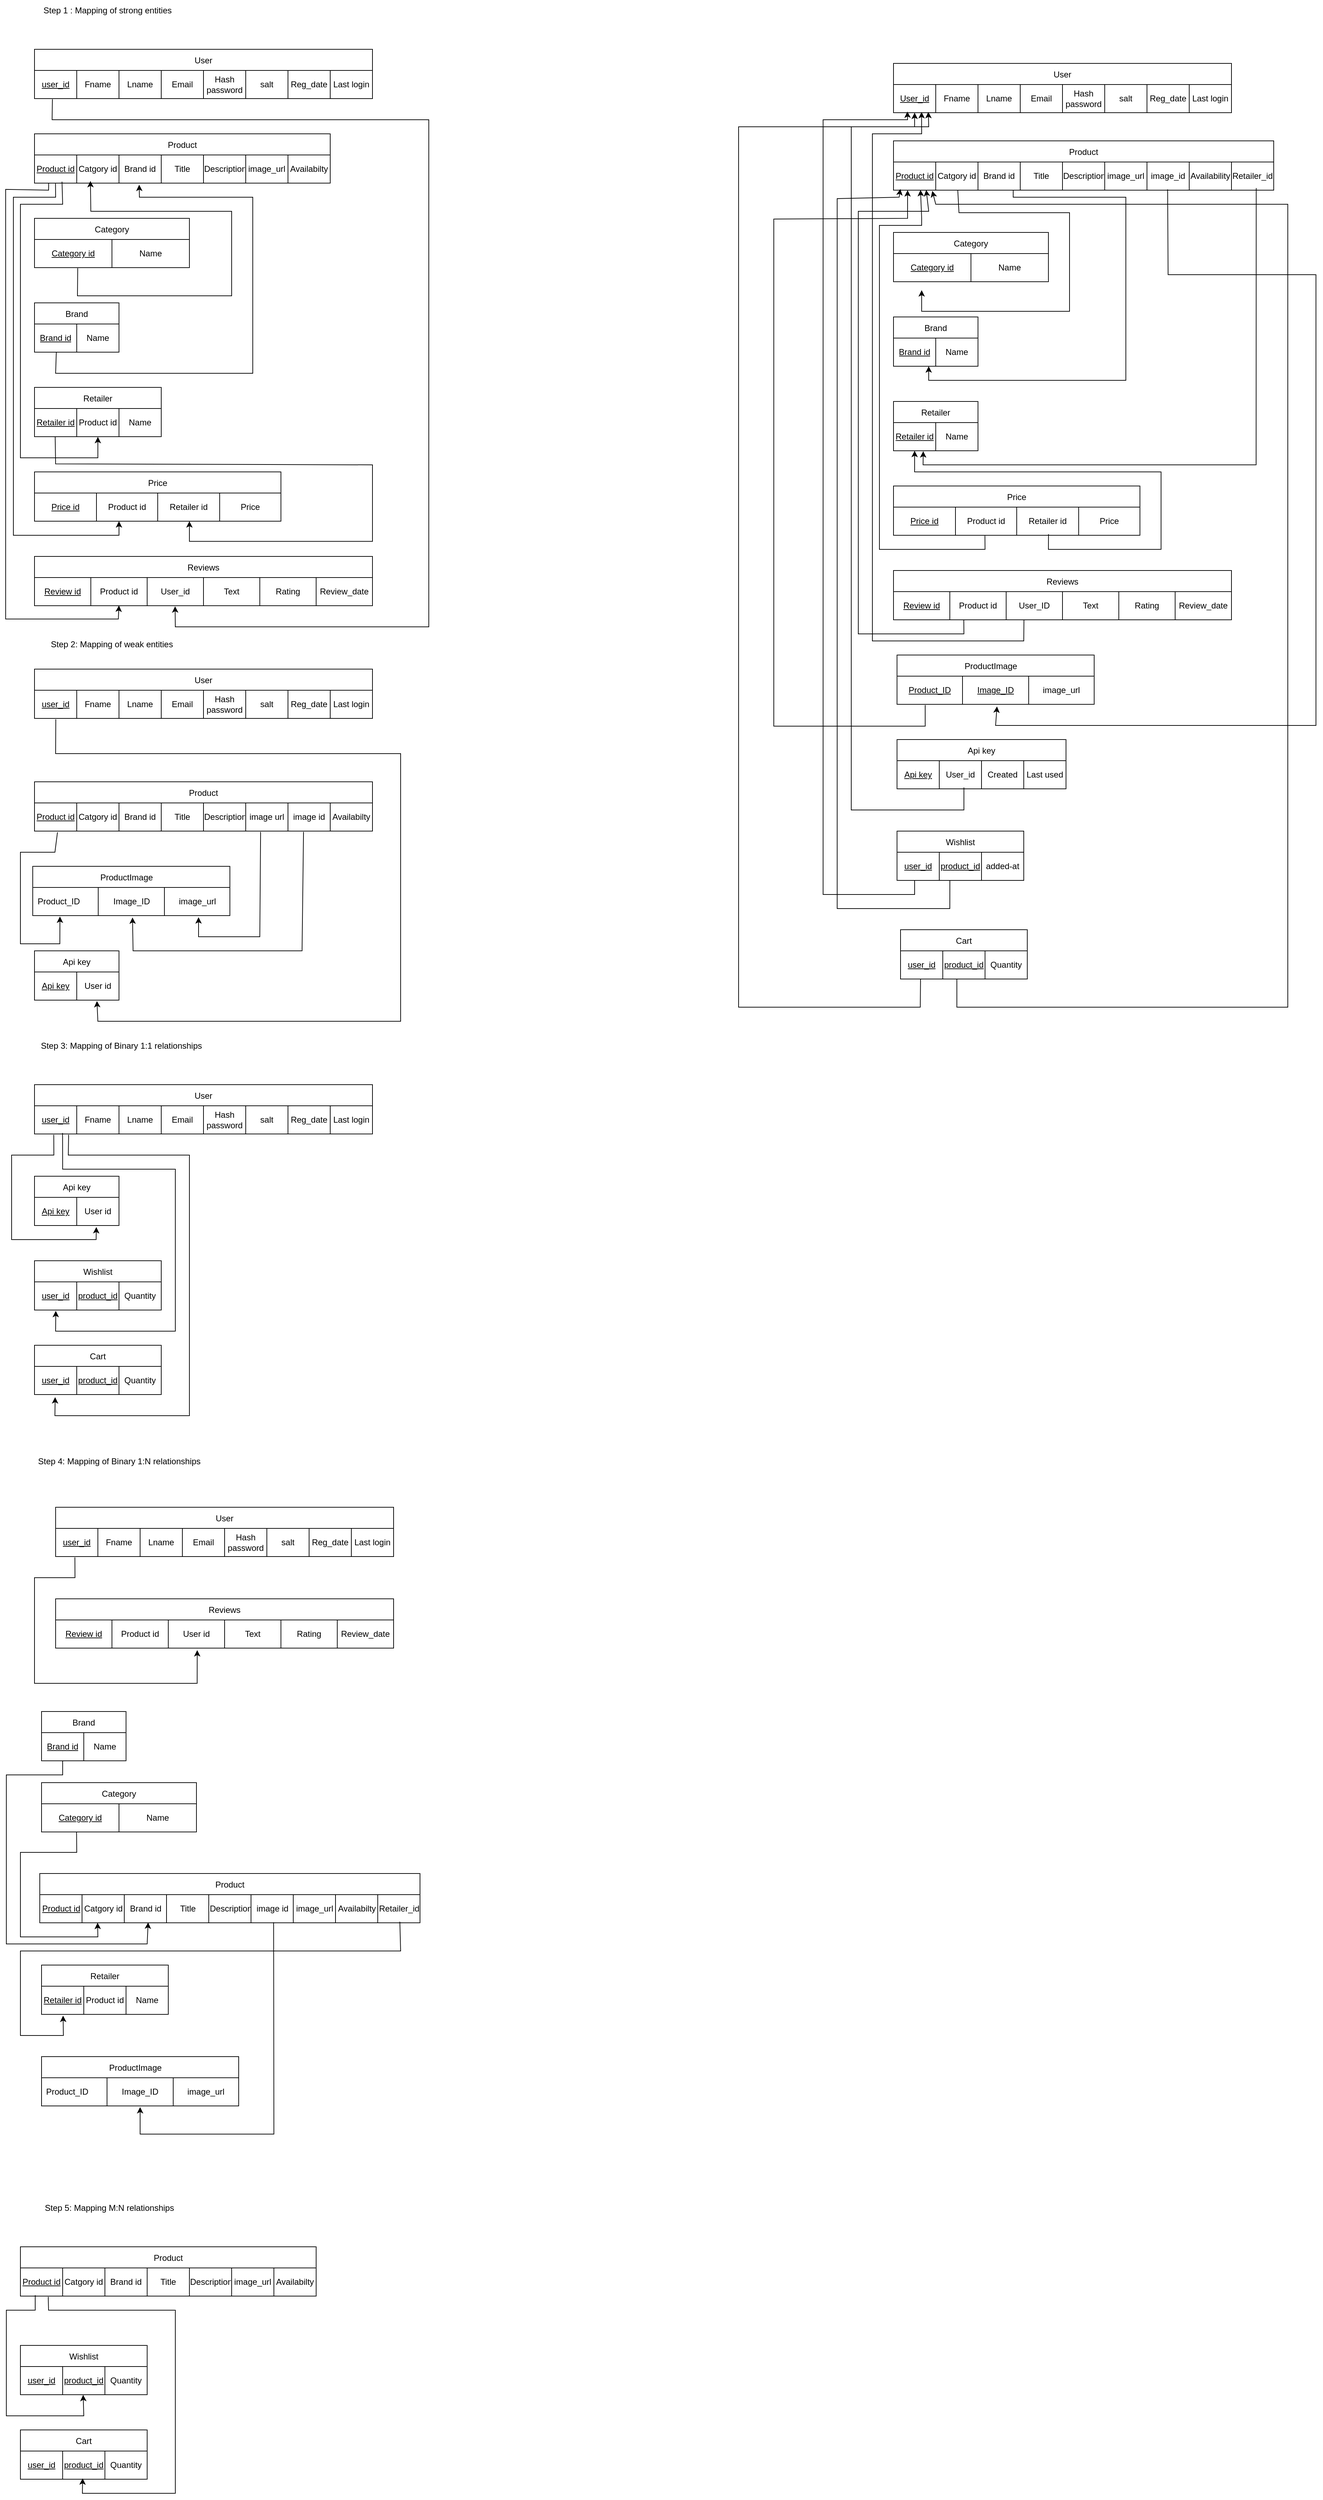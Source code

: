 <mxfile version="27.0.5">
  <diagram name="Page-1" id="RE8NJFOCuirWkbbDJSzu">
    <mxGraphModel dx="3569" dy="601" grid="1" gridSize="10" guides="1" tooltips="1" connect="1" arrows="1" fold="1" page="1" pageScale="1" pageWidth="2336" pageHeight="1654" math="0" shadow="0">
      <root>
        <mxCell id="0" />
        <mxCell id="1" parent="0" />
        <mxCell id="NWggXl5GlmMir1fCupzL-8" value="User" style="shape=table;startSize=30;container=1;collapsible=0;childLayout=tableLayout;" parent="1" vertex="1">
          <mxGeometry x="40" y="80" width="480" height="70" as="geometry" />
        </mxCell>
        <mxCell id="NWggXl5GlmMir1fCupzL-9" value="" style="shape=tableRow;horizontal=0;startSize=0;swimlaneHead=0;swimlaneBody=0;strokeColor=inherit;top=0;left=0;bottom=0;right=0;collapsible=0;dropTarget=0;fillColor=none;points=[[0,0.5],[1,0.5]];portConstraint=eastwest;" parent="NWggXl5GlmMir1fCupzL-8" vertex="1">
          <mxGeometry y="30" width="480" height="40" as="geometry" />
        </mxCell>
        <mxCell id="NWggXl5GlmMir1fCupzL-10" value="&lt;u&gt;user_id&lt;/u&gt;" style="shape=partialRectangle;html=1;whiteSpace=wrap;connectable=0;strokeColor=inherit;overflow=hidden;fillColor=none;top=0;left=0;bottom=0;right=0;pointerEvents=1;" parent="NWggXl5GlmMir1fCupzL-9" vertex="1">
          <mxGeometry width="60" height="40" as="geometry">
            <mxRectangle width="60" height="40" as="alternateBounds" />
          </mxGeometry>
        </mxCell>
        <mxCell id="NWggXl5GlmMir1fCupzL-11" value="Fname" style="shape=partialRectangle;html=1;whiteSpace=wrap;connectable=0;strokeColor=inherit;overflow=hidden;fillColor=none;top=0;left=0;bottom=0;right=0;pointerEvents=1;" parent="NWggXl5GlmMir1fCupzL-9" vertex="1">
          <mxGeometry x="60" width="60" height="40" as="geometry">
            <mxRectangle width="60" height="40" as="alternateBounds" />
          </mxGeometry>
        </mxCell>
        <mxCell id="NWggXl5GlmMir1fCupzL-12" value="Lname" style="shape=partialRectangle;html=1;whiteSpace=wrap;connectable=0;strokeColor=inherit;overflow=hidden;fillColor=none;top=0;left=0;bottom=0;right=0;pointerEvents=1;" parent="NWggXl5GlmMir1fCupzL-9" vertex="1">
          <mxGeometry x="120" width="60" height="40" as="geometry">
            <mxRectangle width="60" height="40" as="alternateBounds" />
          </mxGeometry>
        </mxCell>
        <mxCell id="NWggXl5GlmMir1fCupzL-13" value="Email" style="shape=partialRectangle;html=1;whiteSpace=wrap;connectable=0;strokeColor=inherit;overflow=hidden;fillColor=none;top=0;left=0;bottom=0;right=0;pointerEvents=1;" parent="NWggXl5GlmMir1fCupzL-9" vertex="1">
          <mxGeometry x="180" width="60" height="40" as="geometry">
            <mxRectangle width="60" height="40" as="alternateBounds" />
          </mxGeometry>
        </mxCell>
        <mxCell id="NWggXl5GlmMir1fCupzL-14" value="Hash password" style="shape=partialRectangle;html=1;whiteSpace=wrap;connectable=0;strokeColor=inherit;overflow=hidden;fillColor=none;top=0;left=0;bottom=0;right=0;pointerEvents=1;" parent="NWggXl5GlmMir1fCupzL-9" vertex="1">
          <mxGeometry x="240" width="60" height="40" as="geometry">
            <mxRectangle width="60" height="40" as="alternateBounds" />
          </mxGeometry>
        </mxCell>
        <mxCell id="NWggXl5GlmMir1fCupzL-20" value="salt" style="shape=partialRectangle;html=1;whiteSpace=wrap;connectable=0;strokeColor=inherit;overflow=hidden;fillColor=none;top=0;left=0;bottom=0;right=0;pointerEvents=1;" parent="NWggXl5GlmMir1fCupzL-9" vertex="1">
          <mxGeometry x="300" width="60" height="40" as="geometry">
            <mxRectangle width="60" height="40" as="alternateBounds" />
          </mxGeometry>
        </mxCell>
        <mxCell id="NWggXl5GlmMir1fCupzL-21" value="Reg_date" style="shape=partialRectangle;html=1;whiteSpace=wrap;connectable=0;strokeColor=inherit;overflow=hidden;fillColor=none;top=0;left=0;bottom=0;right=0;pointerEvents=1;" parent="NWggXl5GlmMir1fCupzL-9" vertex="1">
          <mxGeometry x="360" width="60" height="40" as="geometry">
            <mxRectangle width="60" height="40" as="alternateBounds" />
          </mxGeometry>
        </mxCell>
        <mxCell id="NWggXl5GlmMir1fCupzL-22" value="Last login" style="shape=partialRectangle;html=1;whiteSpace=wrap;connectable=0;strokeColor=inherit;overflow=hidden;fillColor=none;top=0;left=0;bottom=0;right=0;pointerEvents=1;" parent="NWggXl5GlmMir1fCupzL-9" vertex="1">
          <mxGeometry x="420" width="60" height="40" as="geometry">
            <mxRectangle width="60" height="40" as="alternateBounds" />
          </mxGeometry>
        </mxCell>
        <mxCell id="NWggXl5GlmMir1fCupzL-18" value="Step 1 : Mapping of strong entities&amp;nbsp;" style="text;html=1;align=center;verticalAlign=middle;resizable=0;points=[];autosize=1;strokeColor=none;fillColor=none;" parent="1" vertex="1">
          <mxGeometry x="40" y="10" width="210" height="30" as="geometry" />
        </mxCell>
        <mxCell id="NWggXl5GlmMir1fCupzL-23" value="Product" style="shape=table;startSize=30;container=1;collapsible=0;childLayout=tableLayout;" parent="1" vertex="1">
          <mxGeometry x="40" y="200" width="420" height="70" as="geometry" />
        </mxCell>
        <mxCell id="NWggXl5GlmMir1fCupzL-24" value="" style="shape=tableRow;horizontal=0;startSize=0;swimlaneHead=0;swimlaneBody=0;strokeColor=inherit;top=0;left=0;bottom=0;right=0;collapsible=0;dropTarget=0;fillColor=none;points=[[0,0.5],[1,0.5]];portConstraint=eastwest;" parent="NWggXl5GlmMir1fCupzL-23" vertex="1">
          <mxGeometry y="30" width="420" height="40" as="geometry" />
        </mxCell>
        <mxCell id="NWggXl5GlmMir1fCupzL-25" value="&lt;u&gt;Product id&lt;/u&gt;" style="shape=partialRectangle;html=1;whiteSpace=wrap;connectable=0;strokeColor=inherit;overflow=hidden;fillColor=none;top=0;left=0;bottom=0;right=0;pointerEvents=1;" parent="NWggXl5GlmMir1fCupzL-24" vertex="1">
          <mxGeometry width="60" height="40" as="geometry">
            <mxRectangle width="60" height="40" as="alternateBounds" />
          </mxGeometry>
        </mxCell>
        <mxCell id="NWggXl5GlmMir1fCupzL-26" value="Catgory id" style="shape=partialRectangle;html=1;whiteSpace=wrap;connectable=0;strokeColor=inherit;overflow=hidden;fillColor=none;top=0;left=0;bottom=0;right=0;pointerEvents=1;" parent="NWggXl5GlmMir1fCupzL-24" vertex="1">
          <mxGeometry x="60" width="60" height="40" as="geometry">
            <mxRectangle width="60" height="40" as="alternateBounds" />
          </mxGeometry>
        </mxCell>
        <mxCell id="NWggXl5GlmMir1fCupzL-27" value="Brand id" style="shape=partialRectangle;html=1;whiteSpace=wrap;connectable=0;strokeColor=inherit;overflow=hidden;fillColor=none;top=0;left=0;bottom=0;right=0;pointerEvents=1;" parent="NWggXl5GlmMir1fCupzL-24" vertex="1">
          <mxGeometry x="120" width="60" height="40" as="geometry">
            <mxRectangle width="60" height="40" as="alternateBounds" />
          </mxGeometry>
        </mxCell>
        <mxCell id="NWggXl5GlmMir1fCupzL-28" value="Title" style="shape=partialRectangle;html=1;whiteSpace=wrap;connectable=0;strokeColor=inherit;overflow=hidden;fillColor=none;top=0;left=0;bottom=0;right=0;pointerEvents=1;" parent="NWggXl5GlmMir1fCupzL-24" vertex="1">
          <mxGeometry x="180" width="60" height="40" as="geometry">
            <mxRectangle width="60" height="40" as="alternateBounds" />
          </mxGeometry>
        </mxCell>
        <mxCell id="NWggXl5GlmMir1fCupzL-29" value="Description" style="shape=partialRectangle;html=1;whiteSpace=wrap;connectable=0;strokeColor=inherit;overflow=hidden;fillColor=none;top=0;left=0;bottom=0;right=0;pointerEvents=1;" parent="NWggXl5GlmMir1fCupzL-24" vertex="1">
          <mxGeometry x="240" width="60" height="40" as="geometry">
            <mxRectangle width="60" height="40" as="alternateBounds" />
          </mxGeometry>
        </mxCell>
        <mxCell id="NWggXl5GlmMir1fCupzL-30" value="image_url" style="shape=partialRectangle;html=1;whiteSpace=wrap;connectable=0;strokeColor=inherit;overflow=hidden;fillColor=none;top=0;left=0;bottom=0;right=0;pointerEvents=1;" parent="NWggXl5GlmMir1fCupzL-24" vertex="1">
          <mxGeometry x="300" width="60" height="40" as="geometry">
            <mxRectangle width="60" height="40" as="alternateBounds" />
          </mxGeometry>
        </mxCell>
        <mxCell id="NWggXl5GlmMir1fCupzL-31" value="Availabilty" style="shape=partialRectangle;html=1;whiteSpace=wrap;connectable=0;strokeColor=inherit;overflow=hidden;fillColor=none;top=0;left=0;bottom=0;right=0;pointerEvents=1;" parent="NWggXl5GlmMir1fCupzL-24" vertex="1">
          <mxGeometry x="360" width="60" height="40" as="geometry">
            <mxRectangle width="60" height="40" as="alternateBounds" />
          </mxGeometry>
        </mxCell>
        <mxCell id="NWggXl5GlmMir1fCupzL-32" value="Category" style="shape=table;startSize=30;container=1;collapsible=0;childLayout=tableLayout;" parent="1" vertex="1">
          <mxGeometry x="40" y="320" width="220" height="70" as="geometry" />
        </mxCell>
        <mxCell id="NWggXl5GlmMir1fCupzL-33" value="" style="shape=tableRow;horizontal=0;startSize=0;swimlaneHead=0;swimlaneBody=0;strokeColor=inherit;top=0;left=0;bottom=0;right=0;collapsible=0;dropTarget=0;fillColor=none;points=[[0,0.5],[1,0.5]];portConstraint=eastwest;" parent="NWggXl5GlmMir1fCupzL-32" vertex="1">
          <mxGeometry y="30" width="220" height="40" as="geometry" />
        </mxCell>
        <mxCell id="NWggXl5GlmMir1fCupzL-34" value="&lt;u&gt;Category id&lt;/u&gt;" style="shape=partialRectangle;html=1;whiteSpace=wrap;connectable=0;strokeColor=inherit;overflow=hidden;fillColor=none;top=0;left=0;bottom=0;right=0;pointerEvents=1;" parent="NWggXl5GlmMir1fCupzL-33" vertex="1">
          <mxGeometry width="110" height="40" as="geometry">
            <mxRectangle width="110" height="40" as="alternateBounds" />
          </mxGeometry>
        </mxCell>
        <mxCell id="NWggXl5GlmMir1fCupzL-35" value="Name" style="shape=partialRectangle;html=1;whiteSpace=wrap;connectable=0;strokeColor=inherit;overflow=hidden;fillColor=none;top=0;left=0;bottom=0;right=0;pointerEvents=1;" parent="NWggXl5GlmMir1fCupzL-33" vertex="1">
          <mxGeometry x="110" width="110" height="40" as="geometry">
            <mxRectangle width="110" height="40" as="alternateBounds" />
          </mxGeometry>
        </mxCell>
        <mxCell id="NWggXl5GlmMir1fCupzL-36" value="Brand" style="shape=table;startSize=30;container=1;collapsible=0;childLayout=tableLayout;" parent="1" vertex="1">
          <mxGeometry x="40" y="440" width="120" height="70" as="geometry" />
        </mxCell>
        <mxCell id="NWggXl5GlmMir1fCupzL-37" value="" style="shape=tableRow;horizontal=0;startSize=0;swimlaneHead=0;swimlaneBody=0;strokeColor=inherit;top=0;left=0;bottom=0;right=0;collapsible=0;dropTarget=0;fillColor=none;points=[[0,0.5],[1,0.5]];portConstraint=eastwest;" parent="NWggXl5GlmMir1fCupzL-36" vertex="1">
          <mxGeometry y="30" width="120" height="40" as="geometry" />
        </mxCell>
        <mxCell id="NWggXl5GlmMir1fCupzL-38" value="&lt;u&gt;Brand id&lt;/u&gt;" style="shape=partialRectangle;html=1;whiteSpace=wrap;connectable=0;strokeColor=inherit;overflow=hidden;fillColor=none;top=0;left=0;bottom=0;right=0;pointerEvents=1;" parent="NWggXl5GlmMir1fCupzL-37" vertex="1">
          <mxGeometry width="60" height="40" as="geometry">
            <mxRectangle width="60" height="40" as="alternateBounds" />
          </mxGeometry>
        </mxCell>
        <mxCell id="NWggXl5GlmMir1fCupzL-39" value="Name" style="shape=partialRectangle;html=1;whiteSpace=wrap;connectable=0;strokeColor=inherit;overflow=hidden;fillColor=none;top=0;left=0;bottom=0;right=0;pointerEvents=1;" parent="NWggXl5GlmMir1fCupzL-37" vertex="1">
          <mxGeometry x="60" width="60" height="40" as="geometry">
            <mxRectangle width="60" height="40" as="alternateBounds" />
          </mxGeometry>
        </mxCell>
        <mxCell id="NWggXl5GlmMir1fCupzL-40" value="Retailer" style="shape=table;startSize=30;container=1;collapsible=0;childLayout=tableLayout;" parent="1" vertex="1">
          <mxGeometry x="40" y="560" width="180" height="70" as="geometry" />
        </mxCell>
        <mxCell id="NWggXl5GlmMir1fCupzL-41" value="" style="shape=tableRow;horizontal=0;startSize=0;swimlaneHead=0;swimlaneBody=0;strokeColor=inherit;top=0;left=0;bottom=0;right=0;collapsible=0;dropTarget=0;fillColor=none;points=[[0,0.5],[1,0.5]];portConstraint=eastwest;" parent="NWggXl5GlmMir1fCupzL-40" vertex="1">
          <mxGeometry y="30" width="180" height="40" as="geometry" />
        </mxCell>
        <mxCell id="NWggXl5GlmMir1fCupzL-42" value="&lt;u&gt;Retailer id&lt;/u&gt;" style="shape=partialRectangle;html=1;whiteSpace=wrap;connectable=0;strokeColor=inherit;overflow=hidden;fillColor=none;top=0;left=0;bottom=0;right=0;pointerEvents=1;" parent="NWggXl5GlmMir1fCupzL-41" vertex="1">
          <mxGeometry width="60" height="40" as="geometry">
            <mxRectangle width="60" height="40" as="alternateBounds" />
          </mxGeometry>
        </mxCell>
        <mxCell id="NWggXl5GlmMir1fCupzL-43" value="Product id" style="shape=partialRectangle;html=1;whiteSpace=wrap;connectable=0;strokeColor=inherit;overflow=hidden;fillColor=none;top=0;left=0;bottom=0;right=0;pointerEvents=1;" parent="NWggXl5GlmMir1fCupzL-41" vertex="1">
          <mxGeometry x="60" width="60" height="40" as="geometry">
            <mxRectangle width="60" height="40" as="alternateBounds" />
          </mxGeometry>
        </mxCell>
        <mxCell id="otU91Bj6Tmuo_cykplOj-4" value="Name" style="shape=partialRectangle;html=1;whiteSpace=wrap;connectable=0;strokeColor=inherit;overflow=hidden;fillColor=none;top=0;left=0;bottom=0;right=0;pointerEvents=1;" parent="NWggXl5GlmMir1fCupzL-41" vertex="1">
          <mxGeometry x="120" width="60" height="40" as="geometry">
            <mxRectangle width="60" height="40" as="alternateBounds" />
          </mxGeometry>
        </mxCell>
        <mxCell id="NWggXl5GlmMir1fCupzL-44" value="Price" style="shape=table;startSize=30;container=1;collapsible=0;childLayout=tableLayout;" parent="1" vertex="1">
          <mxGeometry x="40" y="680" width="350" height="70" as="geometry" />
        </mxCell>
        <mxCell id="NWggXl5GlmMir1fCupzL-45" value="" style="shape=tableRow;horizontal=0;startSize=0;swimlaneHead=0;swimlaneBody=0;strokeColor=inherit;top=0;left=0;bottom=0;right=0;collapsible=0;dropTarget=0;fillColor=none;points=[[0,0.5],[1,0.5]];portConstraint=eastwest;" parent="NWggXl5GlmMir1fCupzL-44" vertex="1">
          <mxGeometry y="30" width="350" height="40" as="geometry" />
        </mxCell>
        <mxCell id="NWggXl5GlmMir1fCupzL-46" value="&lt;u&gt;Price id&lt;/u&gt;" style="shape=partialRectangle;html=1;whiteSpace=wrap;connectable=0;strokeColor=inherit;overflow=hidden;fillColor=none;top=0;left=0;bottom=0;right=0;pointerEvents=1;" parent="NWggXl5GlmMir1fCupzL-45" vertex="1">
          <mxGeometry width="88" height="40" as="geometry">
            <mxRectangle width="88" height="40" as="alternateBounds" />
          </mxGeometry>
        </mxCell>
        <mxCell id="NWggXl5GlmMir1fCupzL-47" value="Product id" style="shape=partialRectangle;html=1;whiteSpace=wrap;connectable=0;strokeColor=inherit;overflow=hidden;fillColor=none;top=0;left=0;bottom=0;right=0;pointerEvents=1;" parent="NWggXl5GlmMir1fCupzL-45" vertex="1">
          <mxGeometry x="88" width="87" height="40" as="geometry">
            <mxRectangle width="87" height="40" as="alternateBounds" />
          </mxGeometry>
        </mxCell>
        <mxCell id="NWggXl5GlmMir1fCupzL-48" value="Retailer id" style="shape=partialRectangle;html=1;whiteSpace=wrap;connectable=0;strokeColor=inherit;overflow=hidden;fillColor=none;top=0;left=0;bottom=0;right=0;pointerEvents=1;" parent="NWggXl5GlmMir1fCupzL-45" vertex="1">
          <mxGeometry x="175" width="88" height="40" as="geometry">
            <mxRectangle width="88" height="40" as="alternateBounds" />
          </mxGeometry>
        </mxCell>
        <mxCell id="NWggXl5GlmMir1fCupzL-49" value="Price" style="shape=partialRectangle;html=1;whiteSpace=wrap;connectable=0;strokeColor=inherit;overflow=hidden;fillColor=none;top=0;left=0;bottom=0;right=0;pointerEvents=1;" parent="NWggXl5GlmMir1fCupzL-45" vertex="1">
          <mxGeometry x="263" width="87" height="40" as="geometry">
            <mxRectangle width="87" height="40" as="alternateBounds" />
          </mxGeometry>
        </mxCell>
        <mxCell id="NWggXl5GlmMir1fCupzL-50" value="Reviews" style="shape=table;startSize=30;container=1;collapsible=0;childLayout=tableLayout;" parent="1" vertex="1">
          <mxGeometry x="40" y="800" width="480" height="70" as="geometry" />
        </mxCell>
        <mxCell id="NWggXl5GlmMir1fCupzL-51" value="" style="shape=tableRow;horizontal=0;startSize=0;swimlaneHead=0;swimlaneBody=0;strokeColor=inherit;top=0;left=0;bottom=0;right=0;collapsible=0;dropTarget=0;fillColor=none;points=[[0,0.5],[1,0.5]];portConstraint=eastwest;" parent="NWggXl5GlmMir1fCupzL-50" vertex="1">
          <mxGeometry y="30" width="480" height="40" as="geometry" />
        </mxCell>
        <mxCell id="NWggXl5GlmMir1fCupzL-52" value="&lt;u&gt;Review id&lt;/u&gt;" style="shape=partialRectangle;html=1;whiteSpace=wrap;connectable=0;strokeColor=inherit;overflow=hidden;fillColor=none;top=0;left=0;bottom=0;right=0;pointerEvents=1;" parent="NWggXl5GlmMir1fCupzL-51" vertex="1">
          <mxGeometry width="80" height="40" as="geometry">
            <mxRectangle width="80" height="40" as="alternateBounds" />
          </mxGeometry>
        </mxCell>
        <mxCell id="NWggXl5GlmMir1fCupzL-53" value="Product id" style="shape=partialRectangle;html=1;whiteSpace=wrap;connectable=0;strokeColor=inherit;overflow=hidden;fillColor=none;top=0;left=0;bottom=0;right=0;pointerEvents=1;" parent="NWggXl5GlmMir1fCupzL-51" vertex="1">
          <mxGeometry x="80" width="80" height="40" as="geometry">
            <mxRectangle width="80" height="40" as="alternateBounds" />
          </mxGeometry>
        </mxCell>
        <mxCell id="NWggXl5GlmMir1fCupzL-54" value="User_id" style="shape=partialRectangle;html=1;whiteSpace=wrap;connectable=0;strokeColor=inherit;overflow=hidden;fillColor=none;top=0;left=0;bottom=0;right=0;pointerEvents=1;" parent="NWggXl5GlmMir1fCupzL-51" vertex="1">
          <mxGeometry x="160" width="80" height="40" as="geometry">
            <mxRectangle width="80" height="40" as="alternateBounds" />
          </mxGeometry>
        </mxCell>
        <mxCell id="NWggXl5GlmMir1fCupzL-55" value="Text" style="shape=partialRectangle;html=1;whiteSpace=wrap;connectable=0;strokeColor=inherit;overflow=hidden;fillColor=none;top=0;left=0;bottom=0;right=0;pointerEvents=1;" parent="NWggXl5GlmMir1fCupzL-51" vertex="1">
          <mxGeometry x="240" width="80" height="40" as="geometry">
            <mxRectangle width="80" height="40" as="alternateBounds" />
          </mxGeometry>
        </mxCell>
        <mxCell id="NWggXl5GlmMir1fCupzL-56" value="Rating" style="shape=partialRectangle;html=1;whiteSpace=wrap;connectable=0;strokeColor=inherit;overflow=hidden;fillColor=none;top=0;left=0;bottom=0;right=0;pointerEvents=1;" parent="NWggXl5GlmMir1fCupzL-51" vertex="1">
          <mxGeometry x="320" width="80" height="40" as="geometry">
            <mxRectangle width="80" height="40" as="alternateBounds" />
          </mxGeometry>
        </mxCell>
        <mxCell id="NWggXl5GlmMir1fCupzL-57" value="Review_date" style="shape=partialRectangle;html=1;whiteSpace=wrap;connectable=0;strokeColor=inherit;overflow=hidden;fillColor=none;top=0;left=0;bottom=0;right=0;pointerEvents=1;" parent="NWggXl5GlmMir1fCupzL-51" vertex="1">
          <mxGeometry x="400" width="80" height="40" as="geometry">
            <mxRectangle width="80" height="40" as="alternateBounds" />
          </mxGeometry>
        </mxCell>
        <mxCell id="NWggXl5GlmMir1fCupzL-58" value="Step 2: Mapping of weak entities" style="text;html=1;align=center;verticalAlign=middle;whiteSpace=wrap;rounded=0;" parent="1" vertex="1">
          <mxGeometry x="40" y="910" width="220" height="30" as="geometry" />
        </mxCell>
        <mxCell id="NWggXl5GlmMir1fCupzL-59" value="Api key" style="shape=table;startSize=30;container=1;collapsible=0;childLayout=tableLayout;" parent="1" vertex="1">
          <mxGeometry x="40" y="1360" width="120" height="70" as="geometry" />
        </mxCell>
        <mxCell id="NWggXl5GlmMir1fCupzL-60" value="" style="shape=tableRow;horizontal=0;startSize=0;swimlaneHead=0;swimlaneBody=0;strokeColor=inherit;top=0;left=0;bottom=0;right=0;collapsible=0;dropTarget=0;fillColor=none;points=[[0,0.5],[1,0.5]];portConstraint=eastwest;" parent="NWggXl5GlmMir1fCupzL-59" vertex="1">
          <mxGeometry y="30" width="120" height="40" as="geometry" />
        </mxCell>
        <mxCell id="NWggXl5GlmMir1fCupzL-61" value="&lt;u&gt;Api key&lt;/u&gt;" style="shape=partialRectangle;html=1;whiteSpace=wrap;connectable=0;strokeColor=inherit;overflow=hidden;fillColor=none;top=0;left=0;bottom=0;right=0;pointerEvents=1;" parent="NWggXl5GlmMir1fCupzL-60" vertex="1">
          <mxGeometry width="60" height="40" as="geometry">
            <mxRectangle width="60" height="40" as="alternateBounds" />
          </mxGeometry>
        </mxCell>
        <mxCell id="NWggXl5GlmMir1fCupzL-62" value="User id" style="shape=partialRectangle;html=1;whiteSpace=wrap;connectable=0;strokeColor=inherit;overflow=hidden;fillColor=none;top=0;left=0;bottom=0;right=0;pointerEvents=1;" parent="NWggXl5GlmMir1fCupzL-60" vertex="1">
          <mxGeometry x="60" width="60" height="40" as="geometry">
            <mxRectangle width="60" height="40" as="alternateBounds" />
          </mxGeometry>
        </mxCell>
        <mxCell id="NWggXl5GlmMir1fCupzL-71" value="ProductImage    " style="shape=table;startSize=30;container=1;collapsible=0;childLayout=tableLayout;" parent="1" vertex="1">
          <mxGeometry x="37.5" y="1240" width="280" height="70" as="geometry" />
        </mxCell>
        <mxCell id="NWggXl5GlmMir1fCupzL-72" value="" style="shape=tableRow;horizontal=0;startSize=0;swimlaneHead=0;swimlaneBody=0;strokeColor=inherit;top=0;left=0;bottom=0;right=0;collapsible=0;dropTarget=0;fillColor=none;points=[[0,0.5],[1,0.5]];portConstraint=eastwest;" parent="NWggXl5GlmMir1fCupzL-71" vertex="1">
          <mxGeometry y="30" width="280" height="40" as="geometry" />
        </mxCell>
        <mxCell id="NWggXl5GlmMir1fCupzL-73" value="Product_ID&lt;span style=&quot;white-space: pre;&quot;&gt;&#x9;&lt;/span&gt;" style="shape=partialRectangle;html=1;whiteSpace=wrap;connectable=0;strokeColor=inherit;overflow=hidden;fillColor=none;top=0;left=0;bottom=0;right=0;pointerEvents=1;" parent="NWggXl5GlmMir1fCupzL-72" vertex="1">
          <mxGeometry width="93" height="40" as="geometry">
            <mxRectangle width="93" height="40" as="alternateBounds" />
          </mxGeometry>
        </mxCell>
        <mxCell id="NWggXl5GlmMir1fCupzL-74" value="Image_ID" style="shape=partialRectangle;html=1;whiteSpace=wrap;connectable=0;strokeColor=inherit;overflow=hidden;fillColor=none;top=0;left=0;bottom=0;right=0;pointerEvents=1;" parent="NWggXl5GlmMir1fCupzL-72" vertex="1">
          <mxGeometry x="93" width="94" height="40" as="geometry">
            <mxRectangle width="94" height="40" as="alternateBounds" />
          </mxGeometry>
        </mxCell>
        <mxCell id="NWggXl5GlmMir1fCupzL-75" value="image_url" style="shape=partialRectangle;html=1;whiteSpace=wrap;connectable=0;strokeColor=inherit;overflow=hidden;fillColor=none;top=0;left=0;bottom=0;right=0;pointerEvents=1;" parent="NWggXl5GlmMir1fCupzL-72" vertex="1">
          <mxGeometry x="187" width="93" height="40" as="geometry">
            <mxRectangle width="93" height="40" as="alternateBounds" />
          </mxGeometry>
        </mxCell>
        <mxCell id="NWggXl5GlmMir1fCupzL-76" value="Step 4: Mapping of Binary 1:N relationships" style="text;html=1;align=center;verticalAlign=middle;resizable=0;points=[];autosize=1;strokeColor=none;fillColor=none;" parent="1" vertex="1">
          <mxGeometry x="35" y="2070" width="250" height="30" as="geometry" />
        </mxCell>
        <mxCell id="NWggXl5GlmMir1fCupzL-77" value="User" style="shape=table;startSize=30;container=1;collapsible=0;childLayout=tableLayout;" parent="1" vertex="1">
          <mxGeometry x="70" y="2150" width="480" height="70" as="geometry" />
        </mxCell>
        <mxCell id="NWggXl5GlmMir1fCupzL-78" value="" style="shape=tableRow;horizontal=0;startSize=0;swimlaneHead=0;swimlaneBody=0;strokeColor=inherit;top=0;left=0;bottom=0;right=0;collapsible=0;dropTarget=0;fillColor=none;points=[[0,0.5],[1,0.5]];portConstraint=eastwest;" parent="NWggXl5GlmMir1fCupzL-77" vertex="1">
          <mxGeometry y="30" width="480" height="40" as="geometry" />
        </mxCell>
        <mxCell id="NWggXl5GlmMir1fCupzL-79" value="&lt;u&gt;user_id&lt;/u&gt;" style="shape=partialRectangle;html=1;whiteSpace=wrap;connectable=0;strokeColor=inherit;overflow=hidden;fillColor=none;top=0;left=0;bottom=0;right=0;pointerEvents=1;" parent="NWggXl5GlmMir1fCupzL-78" vertex="1">
          <mxGeometry width="60" height="40" as="geometry">
            <mxRectangle width="60" height="40" as="alternateBounds" />
          </mxGeometry>
        </mxCell>
        <mxCell id="NWggXl5GlmMir1fCupzL-80" value="Fname" style="shape=partialRectangle;html=1;whiteSpace=wrap;connectable=0;strokeColor=inherit;overflow=hidden;fillColor=none;top=0;left=0;bottom=0;right=0;pointerEvents=1;" parent="NWggXl5GlmMir1fCupzL-78" vertex="1">
          <mxGeometry x="60" width="60" height="40" as="geometry">
            <mxRectangle width="60" height="40" as="alternateBounds" />
          </mxGeometry>
        </mxCell>
        <mxCell id="NWggXl5GlmMir1fCupzL-81" value="Lname" style="shape=partialRectangle;html=1;whiteSpace=wrap;connectable=0;strokeColor=inherit;overflow=hidden;fillColor=none;top=0;left=0;bottom=0;right=0;pointerEvents=1;" parent="NWggXl5GlmMir1fCupzL-78" vertex="1">
          <mxGeometry x="120" width="60" height="40" as="geometry">
            <mxRectangle width="60" height="40" as="alternateBounds" />
          </mxGeometry>
        </mxCell>
        <mxCell id="NWggXl5GlmMir1fCupzL-82" value="Email" style="shape=partialRectangle;html=1;whiteSpace=wrap;connectable=0;strokeColor=inherit;overflow=hidden;fillColor=none;top=0;left=0;bottom=0;right=0;pointerEvents=1;" parent="NWggXl5GlmMir1fCupzL-78" vertex="1">
          <mxGeometry x="180" width="60" height="40" as="geometry">
            <mxRectangle width="60" height="40" as="alternateBounds" />
          </mxGeometry>
        </mxCell>
        <mxCell id="NWggXl5GlmMir1fCupzL-83" value="Hash password" style="shape=partialRectangle;html=1;whiteSpace=wrap;connectable=0;strokeColor=inherit;overflow=hidden;fillColor=none;top=0;left=0;bottom=0;right=0;pointerEvents=1;" parent="NWggXl5GlmMir1fCupzL-78" vertex="1">
          <mxGeometry x="240" width="60" height="40" as="geometry">
            <mxRectangle width="60" height="40" as="alternateBounds" />
          </mxGeometry>
        </mxCell>
        <mxCell id="NWggXl5GlmMir1fCupzL-84" value="salt" style="shape=partialRectangle;html=1;whiteSpace=wrap;connectable=0;strokeColor=inherit;overflow=hidden;fillColor=none;top=0;left=0;bottom=0;right=0;pointerEvents=1;" parent="NWggXl5GlmMir1fCupzL-78" vertex="1">
          <mxGeometry x="300" width="60" height="40" as="geometry">
            <mxRectangle width="60" height="40" as="alternateBounds" />
          </mxGeometry>
        </mxCell>
        <mxCell id="NWggXl5GlmMir1fCupzL-85" value="Reg_date" style="shape=partialRectangle;html=1;whiteSpace=wrap;connectable=0;strokeColor=inherit;overflow=hidden;fillColor=none;top=0;left=0;bottom=0;right=0;pointerEvents=1;" parent="NWggXl5GlmMir1fCupzL-78" vertex="1">
          <mxGeometry x="360" width="60" height="40" as="geometry">
            <mxRectangle width="60" height="40" as="alternateBounds" />
          </mxGeometry>
        </mxCell>
        <mxCell id="NWggXl5GlmMir1fCupzL-86" value="Last login" style="shape=partialRectangle;html=1;whiteSpace=wrap;connectable=0;strokeColor=inherit;overflow=hidden;fillColor=none;top=0;left=0;bottom=0;right=0;pointerEvents=1;" parent="NWggXl5GlmMir1fCupzL-78" vertex="1">
          <mxGeometry x="420" width="60" height="40" as="geometry">
            <mxRectangle width="60" height="40" as="alternateBounds" />
          </mxGeometry>
        </mxCell>
        <mxCell id="NWggXl5GlmMir1fCupzL-93" value="Reviews" style="shape=table;startSize=30;container=1;collapsible=0;childLayout=tableLayout;" parent="1" vertex="1">
          <mxGeometry x="70" y="2280" width="480" height="70" as="geometry" />
        </mxCell>
        <mxCell id="NWggXl5GlmMir1fCupzL-94" value="" style="shape=tableRow;horizontal=0;startSize=0;swimlaneHead=0;swimlaneBody=0;strokeColor=inherit;top=0;left=0;bottom=0;right=0;collapsible=0;dropTarget=0;fillColor=none;points=[[0,0.5],[1,0.5]];portConstraint=eastwest;" parent="NWggXl5GlmMir1fCupzL-93" vertex="1">
          <mxGeometry y="30" width="480" height="40" as="geometry" />
        </mxCell>
        <mxCell id="NWggXl5GlmMir1fCupzL-95" value="&lt;u&gt;Review id&lt;/u&gt;" style="shape=partialRectangle;html=1;whiteSpace=wrap;connectable=0;strokeColor=inherit;overflow=hidden;fillColor=none;top=0;left=0;bottom=0;right=0;pointerEvents=1;" parent="NWggXl5GlmMir1fCupzL-94" vertex="1">
          <mxGeometry width="80" height="40" as="geometry">
            <mxRectangle width="80" height="40" as="alternateBounds" />
          </mxGeometry>
        </mxCell>
        <mxCell id="NWggXl5GlmMir1fCupzL-96" value="Product id" style="shape=partialRectangle;html=1;whiteSpace=wrap;connectable=0;strokeColor=inherit;overflow=hidden;fillColor=none;top=0;left=0;bottom=0;right=0;pointerEvents=1;" parent="NWggXl5GlmMir1fCupzL-94" vertex="1">
          <mxGeometry x="80" width="80" height="40" as="geometry">
            <mxRectangle width="80" height="40" as="alternateBounds" />
          </mxGeometry>
        </mxCell>
        <mxCell id="NWggXl5GlmMir1fCupzL-97" value="User id" style="shape=partialRectangle;html=1;whiteSpace=wrap;connectable=0;strokeColor=inherit;overflow=hidden;fillColor=none;top=0;left=0;bottom=0;right=0;pointerEvents=1;" parent="NWggXl5GlmMir1fCupzL-94" vertex="1">
          <mxGeometry x="160" width="80" height="40" as="geometry">
            <mxRectangle width="80" height="40" as="alternateBounds" />
          </mxGeometry>
        </mxCell>
        <mxCell id="NWggXl5GlmMir1fCupzL-98" value="Text" style="shape=partialRectangle;html=1;whiteSpace=wrap;connectable=0;strokeColor=inherit;overflow=hidden;fillColor=none;top=0;left=0;bottom=0;right=0;pointerEvents=1;" parent="NWggXl5GlmMir1fCupzL-94" vertex="1">
          <mxGeometry x="240" width="80" height="40" as="geometry">
            <mxRectangle width="80" height="40" as="alternateBounds" />
          </mxGeometry>
        </mxCell>
        <mxCell id="NWggXl5GlmMir1fCupzL-99" value="Rating" style="shape=partialRectangle;html=1;whiteSpace=wrap;connectable=0;strokeColor=inherit;overflow=hidden;fillColor=none;top=0;left=0;bottom=0;right=0;pointerEvents=1;" parent="NWggXl5GlmMir1fCupzL-94" vertex="1">
          <mxGeometry x="320" width="80" height="40" as="geometry">
            <mxRectangle width="80" height="40" as="alternateBounds" />
          </mxGeometry>
        </mxCell>
        <mxCell id="NWggXl5GlmMir1fCupzL-100" value="Review_date" style="shape=partialRectangle;html=1;whiteSpace=wrap;connectable=0;strokeColor=inherit;overflow=hidden;fillColor=none;top=0;left=0;bottom=0;right=0;pointerEvents=1;" parent="NWggXl5GlmMir1fCupzL-94" vertex="1">
          <mxGeometry x="400" width="80" height="40" as="geometry">
            <mxRectangle width="80" height="40" as="alternateBounds" />
          </mxGeometry>
        </mxCell>
        <mxCell id="NWggXl5GlmMir1fCupzL-101" value="Category" style="shape=table;startSize=30;container=1;collapsible=0;childLayout=tableLayout;" parent="1" vertex="1">
          <mxGeometry x="50" y="2541" width="220" height="70" as="geometry" />
        </mxCell>
        <mxCell id="NWggXl5GlmMir1fCupzL-102" value="" style="shape=tableRow;horizontal=0;startSize=0;swimlaneHead=0;swimlaneBody=0;strokeColor=inherit;top=0;left=0;bottom=0;right=0;collapsible=0;dropTarget=0;fillColor=none;points=[[0,0.5],[1,0.5]];portConstraint=eastwest;" parent="NWggXl5GlmMir1fCupzL-101" vertex="1">
          <mxGeometry y="30" width="220" height="40" as="geometry" />
        </mxCell>
        <mxCell id="NWggXl5GlmMir1fCupzL-103" value="&lt;u&gt;Category id&lt;/u&gt;" style="shape=partialRectangle;html=1;whiteSpace=wrap;connectable=0;strokeColor=inherit;overflow=hidden;fillColor=none;top=0;left=0;bottom=0;right=0;pointerEvents=1;" parent="NWggXl5GlmMir1fCupzL-102" vertex="1">
          <mxGeometry width="110" height="40" as="geometry">
            <mxRectangle width="110" height="40" as="alternateBounds" />
          </mxGeometry>
        </mxCell>
        <mxCell id="NWggXl5GlmMir1fCupzL-104" value="Name" style="shape=partialRectangle;html=1;whiteSpace=wrap;connectable=0;strokeColor=inherit;overflow=hidden;fillColor=none;top=0;left=0;bottom=0;right=0;pointerEvents=1;" parent="NWggXl5GlmMir1fCupzL-102" vertex="1">
          <mxGeometry x="110" width="110" height="40" as="geometry">
            <mxRectangle width="110" height="40" as="alternateBounds" />
          </mxGeometry>
        </mxCell>
        <mxCell id="NWggXl5GlmMir1fCupzL-105" value="Product" style="shape=table;startSize=30;container=1;collapsible=0;childLayout=tableLayout;" parent="1" vertex="1">
          <mxGeometry x="47.5" y="2670" width="540" height="70" as="geometry" />
        </mxCell>
        <mxCell id="NWggXl5GlmMir1fCupzL-106" value="" style="shape=tableRow;horizontal=0;startSize=0;swimlaneHead=0;swimlaneBody=0;strokeColor=inherit;top=0;left=0;bottom=0;right=0;collapsible=0;dropTarget=0;fillColor=none;points=[[0,0.5],[1,0.5]];portConstraint=eastwest;" parent="NWggXl5GlmMir1fCupzL-105" vertex="1">
          <mxGeometry y="30" width="540" height="40" as="geometry" />
        </mxCell>
        <mxCell id="NWggXl5GlmMir1fCupzL-107" value="&lt;u&gt;Product id&lt;/u&gt;" style="shape=partialRectangle;html=1;whiteSpace=wrap;connectable=0;strokeColor=inherit;overflow=hidden;fillColor=none;top=0;left=0;bottom=0;right=0;pointerEvents=1;" parent="NWggXl5GlmMir1fCupzL-106" vertex="1">
          <mxGeometry width="60" height="40" as="geometry">
            <mxRectangle width="60" height="40" as="alternateBounds" />
          </mxGeometry>
        </mxCell>
        <mxCell id="NWggXl5GlmMir1fCupzL-108" value="Catgory id" style="shape=partialRectangle;html=1;whiteSpace=wrap;connectable=0;strokeColor=inherit;overflow=hidden;fillColor=none;top=0;left=0;bottom=0;right=0;pointerEvents=1;" parent="NWggXl5GlmMir1fCupzL-106" vertex="1">
          <mxGeometry x="60" width="60" height="40" as="geometry">
            <mxRectangle width="60" height="40" as="alternateBounds" />
          </mxGeometry>
        </mxCell>
        <mxCell id="NWggXl5GlmMir1fCupzL-109" value="Brand id" style="shape=partialRectangle;html=1;whiteSpace=wrap;connectable=0;strokeColor=inherit;overflow=hidden;fillColor=none;top=0;left=0;bottom=0;right=0;pointerEvents=1;" parent="NWggXl5GlmMir1fCupzL-106" vertex="1">
          <mxGeometry x="120" width="60" height="40" as="geometry">
            <mxRectangle width="60" height="40" as="alternateBounds" />
          </mxGeometry>
        </mxCell>
        <mxCell id="NWggXl5GlmMir1fCupzL-110" value="Title" style="shape=partialRectangle;html=1;whiteSpace=wrap;connectable=0;strokeColor=inherit;overflow=hidden;fillColor=none;top=0;left=0;bottom=0;right=0;pointerEvents=1;" parent="NWggXl5GlmMir1fCupzL-106" vertex="1">
          <mxGeometry x="180" width="60" height="40" as="geometry">
            <mxRectangle width="60" height="40" as="alternateBounds" />
          </mxGeometry>
        </mxCell>
        <mxCell id="NWggXl5GlmMir1fCupzL-111" value="Description" style="shape=partialRectangle;html=1;whiteSpace=wrap;connectable=0;strokeColor=inherit;overflow=hidden;fillColor=none;top=0;left=0;bottom=0;right=0;pointerEvents=1;" parent="NWggXl5GlmMir1fCupzL-106" vertex="1">
          <mxGeometry x="240" width="60" height="40" as="geometry">
            <mxRectangle width="60" height="40" as="alternateBounds" />
          </mxGeometry>
        </mxCell>
        <mxCell id="otU91Bj6Tmuo_cykplOj-59" value="image id" style="shape=partialRectangle;html=1;whiteSpace=wrap;connectable=0;strokeColor=inherit;overflow=hidden;fillColor=none;top=0;left=0;bottom=0;right=0;pointerEvents=1;" parent="NWggXl5GlmMir1fCupzL-106" vertex="1">
          <mxGeometry x="300" width="60" height="40" as="geometry">
            <mxRectangle width="60" height="40" as="alternateBounds" />
          </mxGeometry>
        </mxCell>
        <mxCell id="NWggXl5GlmMir1fCupzL-112" value="image_url" style="shape=partialRectangle;html=1;whiteSpace=wrap;connectable=0;strokeColor=inherit;overflow=hidden;fillColor=none;top=0;left=0;bottom=0;right=0;pointerEvents=1;" parent="NWggXl5GlmMir1fCupzL-106" vertex="1">
          <mxGeometry x="360" width="60" height="40" as="geometry">
            <mxRectangle width="60" height="40" as="alternateBounds" />
          </mxGeometry>
        </mxCell>
        <mxCell id="NWggXl5GlmMir1fCupzL-113" value="Availabilty" style="shape=partialRectangle;html=1;whiteSpace=wrap;connectable=0;strokeColor=inherit;overflow=hidden;fillColor=none;top=0;left=0;bottom=0;right=0;pointerEvents=1;" parent="NWggXl5GlmMir1fCupzL-106" vertex="1">
          <mxGeometry x="420" width="60" height="40" as="geometry">
            <mxRectangle width="60" height="40" as="alternateBounds" />
          </mxGeometry>
        </mxCell>
        <mxCell id="NWggXl5GlmMir1fCupzL-123" value="Retailer_id" style="shape=partialRectangle;html=1;whiteSpace=wrap;connectable=0;strokeColor=inherit;overflow=hidden;fillColor=none;top=0;left=0;bottom=0;right=0;pointerEvents=1;" parent="NWggXl5GlmMir1fCupzL-106" vertex="1">
          <mxGeometry x="480" width="60" height="40" as="geometry">
            <mxRectangle width="60" height="40" as="alternateBounds" />
          </mxGeometry>
        </mxCell>
        <mxCell id="NWggXl5GlmMir1fCupzL-114" value="Brand" style="shape=table;startSize=30;container=1;collapsible=0;childLayout=tableLayout;" parent="1" vertex="1">
          <mxGeometry x="50" y="2440" width="120" height="70" as="geometry" />
        </mxCell>
        <mxCell id="NWggXl5GlmMir1fCupzL-115" value="" style="shape=tableRow;horizontal=0;startSize=0;swimlaneHead=0;swimlaneBody=0;strokeColor=inherit;top=0;left=0;bottom=0;right=0;collapsible=0;dropTarget=0;fillColor=none;points=[[0,0.5],[1,0.5]];portConstraint=eastwest;" parent="NWggXl5GlmMir1fCupzL-114" vertex="1">
          <mxGeometry y="30" width="120" height="40" as="geometry" />
        </mxCell>
        <mxCell id="NWggXl5GlmMir1fCupzL-116" value="&lt;u&gt;Brand id&lt;/u&gt;" style="shape=partialRectangle;html=1;whiteSpace=wrap;connectable=0;strokeColor=inherit;overflow=hidden;fillColor=none;top=0;left=0;bottom=0;right=0;pointerEvents=1;" parent="NWggXl5GlmMir1fCupzL-115" vertex="1">
          <mxGeometry width="60" height="40" as="geometry">
            <mxRectangle width="60" height="40" as="alternateBounds" />
          </mxGeometry>
        </mxCell>
        <mxCell id="NWggXl5GlmMir1fCupzL-117" value="Name" style="shape=partialRectangle;html=1;whiteSpace=wrap;connectable=0;strokeColor=inherit;overflow=hidden;fillColor=none;top=0;left=0;bottom=0;right=0;pointerEvents=1;" parent="NWggXl5GlmMir1fCupzL-115" vertex="1">
          <mxGeometry x="60" width="60" height="40" as="geometry">
            <mxRectangle width="60" height="40" as="alternateBounds" />
          </mxGeometry>
        </mxCell>
        <mxCell id="NWggXl5GlmMir1fCupzL-118" value="ProductImage    " style="shape=table;startSize=30;container=1;collapsible=0;childLayout=tableLayout;" parent="1" vertex="1">
          <mxGeometry x="50" y="2930" width="280" height="70" as="geometry" />
        </mxCell>
        <mxCell id="NWggXl5GlmMir1fCupzL-119" value="" style="shape=tableRow;horizontal=0;startSize=0;swimlaneHead=0;swimlaneBody=0;strokeColor=inherit;top=0;left=0;bottom=0;right=0;collapsible=0;dropTarget=0;fillColor=none;points=[[0,0.5],[1,0.5]];portConstraint=eastwest;" parent="NWggXl5GlmMir1fCupzL-118" vertex="1">
          <mxGeometry y="30" width="280" height="40" as="geometry" />
        </mxCell>
        <mxCell id="NWggXl5GlmMir1fCupzL-120" value="Product_ID&lt;span style=&quot;white-space: pre;&quot;&gt;&#x9;&lt;/span&gt;" style="shape=partialRectangle;html=1;whiteSpace=wrap;connectable=0;strokeColor=inherit;overflow=hidden;fillColor=none;top=0;left=0;bottom=0;right=0;pointerEvents=1;" parent="NWggXl5GlmMir1fCupzL-119" vertex="1">
          <mxGeometry width="93" height="40" as="geometry">
            <mxRectangle width="93" height="40" as="alternateBounds" />
          </mxGeometry>
        </mxCell>
        <mxCell id="NWggXl5GlmMir1fCupzL-121" value="Image_ID" style="shape=partialRectangle;html=1;whiteSpace=wrap;connectable=0;strokeColor=inherit;overflow=hidden;fillColor=none;top=0;left=0;bottom=0;right=0;pointerEvents=1;" parent="NWggXl5GlmMir1fCupzL-119" vertex="1">
          <mxGeometry x="93" width="94" height="40" as="geometry">
            <mxRectangle width="94" height="40" as="alternateBounds" />
          </mxGeometry>
        </mxCell>
        <mxCell id="NWggXl5GlmMir1fCupzL-122" value="image_url" style="shape=partialRectangle;html=1;whiteSpace=wrap;connectable=0;strokeColor=inherit;overflow=hidden;fillColor=none;top=0;left=0;bottom=0;right=0;pointerEvents=1;" parent="NWggXl5GlmMir1fCupzL-119" vertex="1">
          <mxGeometry x="187" width="93" height="40" as="geometry">
            <mxRectangle width="93" height="40" as="alternateBounds" />
          </mxGeometry>
        </mxCell>
        <mxCell id="NWggXl5GlmMir1fCupzL-124" value="Step 5: Mapping M:N relationships" style="text;html=1;align=center;verticalAlign=middle;resizable=0;points=[];autosize=1;strokeColor=none;fillColor=none;" parent="1" vertex="1">
          <mxGeometry x="41.25" y="3130" width="210" height="30" as="geometry" />
        </mxCell>
        <mxCell id="NWggXl5GlmMir1fCupzL-125" value="Wishlist" style="shape=table;startSize=30;container=1;collapsible=0;childLayout=tableLayout;" parent="1" vertex="1">
          <mxGeometry x="40" y="1800" width="180" height="70" as="geometry" />
        </mxCell>
        <mxCell id="NWggXl5GlmMir1fCupzL-126" value="" style="shape=tableRow;horizontal=0;startSize=0;swimlaneHead=0;swimlaneBody=0;strokeColor=inherit;top=0;left=0;bottom=0;right=0;collapsible=0;dropTarget=0;fillColor=none;points=[[0,0.5],[1,0.5]];portConstraint=eastwest;" parent="NWggXl5GlmMir1fCupzL-125" vertex="1">
          <mxGeometry y="30" width="180" height="40" as="geometry" />
        </mxCell>
        <mxCell id="NWggXl5GlmMir1fCupzL-127" value="&lt;u&gt;user_id&lt;/u&gt;" style="shape=partialRectangle;html=1;whiteSpace=wrap;connectable=0;strokeColor=inherit;overflow=hidden;fillColor=none;top=0;left=0;bottom=0;right=0;pointerEvents=1;" parent="NWggXl5GlmMir1fCupzL-126" vertex="1">
          <mxGeometry width="60" height="40" as="geometry">
            <mxRectangle width="60" height="40" as="alternateBounds" />
          </mxGeometry>
        </mxCell>
        <mxCell id="NWggXl5GlmMir1fCupzL-128" value="&lt;u&gt;product_id&lt;/u&gt;" style="shape=partialRectangle;html=1;whiteSpace=wrap;connectable=0;strokeColor=inherit;overflow=hidden;fillColor=none;top=0;left=0;bottom=0;right=0;pointerEvents=1;" parent="NWggXl5GlmMir1fCupzL-126" vertex="1">
          <mxGeometry x="60" width="60" height="40" as="geometry">
            <mxRectangle width="60" height="40" as="alternateBounds" />
          </mxGeometry>
        </mxCell>
        <mxCell id="NWggXl5GlmMir1fCupzL-129" value="Quantity" style="shape=partialRectangle;html=1;whiteSpace=wrap;connectable=0;strokeColor=inherit;overflow=hidden;fillColor=none;top=0;left=0;bottom=0;right=0;pointerEvents=1;" parent="NWggXl5GlmMir1fCupzL-126" vertex="1">
          <mxGeometry x="120" width="60" height="40" as="geometry">
            <mxRectangle width="60" height="40" as="alternateBounds" />
          </mxGeometry>
        </mxCell>
        <mxCell id="NWggXl5GlmMir1fCupzL-130" value="User" style="shape=table;startSize=30;container=1;collapsible=0;childLayout=tableLayout;" parent="1" vertex="1">
          <mxGeometry x="1260" y="100" width="480" height="70" as="geometry" />
        </mxCell>
        <mxCell id="NWggXl5GlmMir1fCupzL-131" value="" style="shape=tableRow;horizontal=0;startSize=0;swimlaneHead=0;swimlaneBody=0;strokeColor=inherit;top=0;left=0;bottom=0;right=0;collapsible=0;dropTarget=0;fillColor=none;points=[[0,0.5],[1,0.5]];portConstraint=eastwest;" parent="NWggXl5GlmMir1fCupzL-130" vertex="1">
          <mxGeometry y="30" width="480" height="40" as="geometry" />
        </mxCell>
        <mxCell id="NWggXl5GlmMir1fCupzL-132" value="&lt;u&gt;User_id&lt;/u&gt;" style="shape=partialRectangle;html=1;whiteSpace=wrap;connectable=0;strokeColor=inherit;overflow=hidden;fillColor=none;top=0;left=0;bottom=0;right=0;pointerEvents=1;" parent="NWggXl5GlmMir1fCupzL-131" vertex="1">
          <mxGeometry width="60" height="40" as="geometry">
            <mxRectangle width="60" height="40" as="alternateBounds" />
          </mxGeometry>
        </mxCell>
        <mxCell id="NWggXl5GlmMir1fCupzL-133" value="Fname" style="shape=partialRectangle;html=1;whiteSpace=wrap;connectable=0;strokeColor=inherit;overflow=hidden;fillColor=none;top=0;left=0;bottom=0;right=0;pointerEvents=1;" parent="NWggXl5GlmMir1fCupzL-131" vertex="1">
          <mxGeometry x="60" width="60" height="40" as="geometry">
            <mxRectangle width="60" height="40" as="alternateBounds" />
          </mxGeometry>
        </mxCell>
        <mxCell id="NWggXl5GlmMir1fCupzL-134" value="Lname" style="shape=partialRectangle;html=1;whiteSpace=wrap;connectable=0;strokeColor=inherit;overflow=hidden;fillColor=none;top=0;left=0;bottom=0;right=0;pointerEvents=1;" parent="NWggXl5GlmMir1fCupzL-131" vertex="1">
          <mxGeometry x="120" width="60" height="40" as="geometry">
            <mxRectangle width="60" height="40" as="alternateBounds" />
          </mxGeometry>
        </mxCell>
        <mxCell id="NWggXl5GlmMir1fCupzL-135" value="Email" style="shape=partialRectangle;html=1;whiteSpace=wrap;connectable=0;strokeColor=inherit;overflow=hidden;fillColor=none;top=0;left=0;bottom=0;right=0;pointerEvents=1;" parent="NWggXl5GlmMir1fCupzL-131" vertex="1">
          <mxGeometry x="180" width="60" height="40" as="geometry">
            <mxRectangle width="60" height="40" as="alternateBounds" />
          </mxGeometry>
        </mxCell>
        <mxCell id="NWggXl5GlmMir1fCupzL-136" value="Hash password" style="shape=partialRectangle;html=1;whiteSpace=wrap;connectable=0;strokeColor=inherit;overflow=hidden;fillColor=none;top=0;left=0;bottom=0;right=0;pointerEvents=1;" parent="NWggXl5GlmMir1fCupzL-131" vertex="1">
          <mxGeometry x="240" width="60" height="40" as="geometry">
            <mxRectangle width="60" height="40" as="alternateBounds" />
          </mxGeometry>
        </mxCell>
        <mxCell id="NWggXl5GlmMir1fCupzL-137" value="salt" style="shape=partialRectangle;html=1;whiteSpace=wrap;connectable=0;strokeColor=inherit;overflow=hidden;fillColor=none;top=0;left=0;bottom=0;right=0;pointerEvents=1;" parent="NWggXl5GlmMir1fCupzL-131" vertex="1">
          <mxGeometry x="300" width="60" height="40" as="geometry">
            <mxRectangle width="60" height="40" as="alternateBounds" />
          </mxGeometry>
        </mxCell>
        <mxCell id="NWggXl5GlmMir1fCupzL-138" value="Reg_date" style="shape=partialRectangle;html=1;whiteSpace=wrap;connectable=0;strokeColor=inherit;overflow=hidden;fillColor=none;top=0;left=0;bottom=0;right=0;pointerEvents=1;" parent="NWggXl5GlmMir1fCupzL-131" vertex="1">
          <mxGeometry x="360" width="60" height="40" as="geometry">
            <mxRectangle width="60" height="40" as="alternateBounds" />
          </mxGeometry>
        </mxCell>
        <mxCell id="NWggXl5GlmMir1fCupzL-139" value="Last login" style="shape=partialRectangle;html=1;whiteSpace=wrap;connectable=0;strokeColor=inherit;overflow=hidden;fillColor=none;top=0;left=0;bottom=0;right=0;pointerEvents=1;" parent="NWggXl5GlmMir1fCupzL-131" vertex="1">
          <mxGeometry x="420" width="60" height="40" as="geometry">
            <mxRectangle width="60" height="40" as="alternateBounds" />
          </mxGeometry>
        </mxCell>
        <mxCell id="NWggXl5GlmMir1fCupzL-149" value="Category" style="shape=table;startSize=30;container=1;collapsible=0;childLayout=tableLayout;" parent="1" vertex="1">
          <mxGeometry x="1260" y="340" width="220" height="70" as="geometry" />
        </mxCell>
        <mxCell id="NWggXl5GlmMir1fCupzL-150" value="" style="shape=tableRow;horizontal=0;startSize=0;swimlaneHead=0;swimlaneBody=0;strokeColor=inherit;top=0;left=0;bottom=0;right=0;collapsible=0;dropTarget=0;fillColor=none;points=[[0,0.5],[1,0.5]];portConstraint=eastwest;" parent="NWggXl5GlmMir1fCupzL-149" vertex="1">
          <mxGeometry y="30" width="220" height="40" as="geometry" />
        </mxCell>
        <mxCell id="NWggXl5GlmMir1fCupzL-151" value="&lt;u&gt;Category id&lt;/u&gt;" style="shape=partialRectangle;html=1;whiteSpace=wrap;connectable=0;strokeColor=inherit;overflow=hidden;fillColor=none;top=0;left=0;bottom=0;right=0;pointerEvents=1;" parent="NWggXl5GlmMir1fCupzL-150" vertex="1">
          <mxGeometry width="110" height="40" as="geometry">
            <mxRectangle width="110" height="40" as="alternateBounds" />
          </mxGeometry>
        </mxCell>
        <mxCell id="NWggXl5GlmMir1fCupzL-152" value="Name" style="shape=partialRectangle;html=1;whiteSpace=wrap;connectable=0;strokeColor=inherit;overflow=hidden;fillColor=none;top=0;left=0;bottom=0;right=0;pointerEvents=1;" parent="NWggXl5GlmMir1fCupzL-150" vertex="1">
          <mxGeometry x="110" width="110" height="40" as="geometry">
            <mxRectangle width="110" height="40" as="alternateBounds" />
          </mxGeometry>
        </mxCell>
        <mxCell id="NWggXl5GlmMir1fCupzL-153" value="Brand" style="shape=table;startSize=30;container=1;collapsible=0;childLayout=tableLayout;" parent="1" vertex="1">
          <mxGeometry x="1260" y="460" width="120" height="70" as="geometry" />
        </mxCell>
        <mxCell id="NWggXl5GlmMir1fCupzL-154" value="" style="shape=tableRow;horizontal=0;startSize=0;swimlaneHead=0;swimlaneBody=0;strokeColor=inherit;top=0;left=0;bottom=0;right=0;collapsible=0;dropTarget=0;fillColor=none;points=[[0,0.5],[1,0.5]];portConstraint=eastwest;" parent="NWggXl5GlmMir1fCupzL-153" vertex="1">
          <mxGeometry y="30" width="120" height="40" as="geometry" />
        </mxCell>
        <mxCell id="NWggXl5GlmMir1fCupzL-155" value="&lt;u&gt;Brand id&lt;/u&gt;" style="shape=partialRectangle;html=1;whiteSpace=wrap;connectable=0;strokeColor=inherit;overflow=hidden;fillColor=none;top=0;left=0;bottom=0;right=0;pointerEvents=1;" parent="NWggXl5GlmMir1fCupzL-154" vertex="1">
          <mxGeometry width="60" height="40" as="geometry">
            <mxRectangle width="60" height="40" as="alternateBounds" />
          </mxGeometry>
        </mxCell>
        <mxCell id="NWggXl5GlmMir1fCupzL-156" value="Name" style="shape=partialRectangle;html=1;whiteSpace=wrap;connectable=0;strokeColor=inherit;overflow=hidden;fillColor=none;top=0;left=0;bottom=0;right=0;pointerEvents=1;" parent="NWggXl5GlmMir1fCupzL-154" vertex="1">
          <mxGeometry x="60" width="60" height="40" as="geometry">
            <mxRectangle width="60" height="40" as="alternateBounds" />
          </mxGeometry>
        </mxCell>
        <mxCell id="NWggXl5GlmMir1fCupzL-157" value="Retailer" style="shape=table;startSize=30;container=1;collapsible=0;childLayout=tableLayout;" parent="1" vertex="1">
          <mxGeometry x="1260" y="580" width="120" height="70" as="geometry" />
        </mxCell>
        <mxCell id="NWggXl5GlmMir1fCupzL-158" value="" style="shape=tableRow;horizontal=0;startSize=0;swimlaneHead=0;swimlaneBody=0;strokeColor=inherit;top=0;left=0;bottom=0;right=0;collapsible=0;dropTarget=0;fillColor=none;points=[[0,0.5],[1,0.5]];portConstraint=eastwest;" parent="NWggXl5GlmMir1fCupzL-157" vertex="1">
          <mxGeometry y="30" width="120" height="40" as="geometry" />
        </mxCell>
        <mxCell id="NWggXl5GlmMir1fCupzL-159" value="&lt;u&gt;Retailer id&lt;/u&gt;" style="shape=partialRectangle;html=1;whiteSpace=wrap;connectable=0;strokeColor=inherit;overflow=hidden;fillColor=none;top=0;left=0;bottom=0;right=0;pointerEvents=1;" parent="NWggXl5GlmMir1fCupzL-158" vertex="1">
          <mxGeometry width="60" height="40" as="geometry">
            <mxRectangle width="60" height="40" as="alternateBounds" />
          </mxGeometry>
        </mxCell>
        <mxCell id="NWggXl5GlmMir1fCupzL-160" value="Name" style="shape=partialRectangle;html=1;whiteSpace=wrap;connectable=0;strokeColor=inherit;overflow=hidden;fillColor=none;top=0;left=0;bottom=0;right=0;pointerEvents=1;" parent="NWggXl5GlmMir1fCupzL-158" vertex="1">
          <mxGeometry x="60" width="60" height="40" as="geometry">
            <mxRectangle width="60" height="40" as="alternateBounds" />
          </mxGeometry>
        </mxCell>
        <mxCell id="NWggXl5GlmMir1fCupzL-161" value="Price" style="shape=table;startSize=30;container=1;collapsible=0;childLayout=tableLayout;" parent="1" vertex="1">
          <mxGeometry x="1260" y="700" width="350" height="70" as="geometry" />
        </mxCell>
        <mxCell id="NWggXl5GlmMir1fCupzL-162" value="" style="shape=tableRow;horizontal=0;startSize=0;swimlaneHead=0;swimlaneBody=0;strokeColor=inherit;top=0;left=0;bottom=0;right=0;collapsible=0;dropTarget=0;fillColor=none;points=[[0,0.5],[1,0.5]];portConstraint=eastwest;" parent="NWggXl5GlmMir1fCupzL-161" vertex="1">
          <mxGeometry y="30" width="350" height="40" as="geometry" />
        </mxCell>
        <mxCell id="NWggXl5GlmMir1fCupzL-163" value="&lt;u&gt;Price id&lt;/u&gt;" style="shape=partialRectangle;html=1;whiteSpace=wrap;connectable=0;strokeColor=inherit;overflow=hidden;fillColor=none;top=0;left=0;bottom=0;right=0;pointerEvents=1;" parent="NWggXl5GlmMir1fCupzL-162" vertex="1">
          <mxGeometry width="88" height="40" as="geometry">
            <mxRectangle width="88" height="40" as="alternateBounds" />
          </mxGeometry>
        </mxCell>
        <mxCell id="NWggXl5GlmMir1fCupzL-164" value="Product id" style="shape=partialRectangle;html=1;whiteSpace=wrap;connectable=0;strokeColor=inherit;overflow=hidden;fillColor=none;top=0;left=0;bottom=0;right=0;pointerEvents=1;" parent="NWggXl5GlmMir1fCupzL-162" vertex="1">
          <mxGeometry x="88" width="87" height="40" as="geometry">
            <mxRectangle width="87" height="40" as="alternateBounds" />
          </mxGeometry>
        </mxCell>
        <mxCell id="NWggXl5GlmMir1fCupzL-165" value="Retailer id" style="shape=partialRectangle;html=1;whiteSpace=wrap;connectable=0;strokeColor=inherit;overflow=hidden;fillColor=none;top=0;left=0;bottom=0;right=0;pointerEvents=1;" parent="NWggXl5GlmMir1fCupzL-162" vertex="1">
          <mxGeometry x="175" width="88" height="40" as="geometry">
            <mxRectangle width="88" height="40" as="alternateBounds" />
          </mxGeometry>
        </mxCell>
        <mxCell id="NWggXl5GlmMir1fCupzL-166" value="Price" style="shape=partialRectangle;html=1;whiteSpace=wrap;connectable=0;strokeColor=inherit;overflow=hidden;fillColor=none;top=0;left=0;bottom=0;right=0;pointerEvents=1;" parent="NWggXl5GlmMir1fCupzL-162" vertex="1">
          <mxGeometry x="263" width="87" height="40" as="geometry">
            <mxRectangle width="87" height="40" as="alternateBounds" />
          </mxGeometry>
        </mxCell>
        <mxCell id="NWggXl5GlmMir1fCupzL-167" value="Reviews" style="shape=table;startSize=30;container=1;collapsible=0;childLayout=tableLayout;" parent="1" vertex="1">
          <mxGeometry x="1260" y="820" width="480" height="70" as="geometry" />
        </mxCell>
        <mxCell id="NWggXl5GlmMir1fCupzL-168" value="" style="shape=tableRow;horizontal=0;startSize=0;swimlaneHead=0;swimlaneBody=0;strokeColor=inherit;top=0;left=0;bottom=0;right=0;collapsible=0;dropTarget=0;fillColor=none;points=[[0,0.5],[1,0.5]];portConstraint=eastwest;" parent="NWggXl5GlmMir1fCupzL-167" vertex="1">
          <mxGeometry y="30" width="480" height="40" as="geometry" />
        </mxCell>
        <mxCell id="NWggXl5GlmMir1fCupzL-169" value="&lt;u&gt;Review id&lt;/u&gt;" style="shape=partialRectangle;html=1;whiteSpace=wrap;connectable=0;strokeColor=inherit;overflow=hidden;fillColor=none;top=0;left=0;bottom=0;right=0;pointerEvents=1;" parent="NWggXl5GlmMir1fCupzL-168" vertex="1">
          <mxGeometry width="80" height="40" as="geometry">
            <mxRectangle width="80" height="40" as="alternateBounds" />
          </mxGeometry>
        </mxCell>
        <mxCell id="NWggXl5GlmMir1fCupzL-170" value="Product id" style="shape=partialRectangle;html=1;whiteSpace=wrap;connectable=0;strokeColor=inherit;overflow=hidden;fillColor=none;top=0;left=0;bottom=0;right=0;pointerEvents=1;" parent="NWggXl5GlmMir1fCupzL-168" vertex="1">
          <mxGeometry x="80" width="80" height="40" as="geometry">
            <mxRectangle width="80" height="40" as="alternateBounds" />
          </mxGeometry>
        </mxCell>
        <mxCell id="NWggXl5GlmMir1fCupzL-171" value="User_ID" style="shape=partialRectangle;html=1;whiteSpace=wrap;connectable=0;strokeColor=inherit;overflow=hidden;fillColor=none;top=0;left=0;bottom=0;right=0;pointerEvents=1;" parent="NWggXl5GlmMir1fCupzL-168" vertex="1">
          <mxGeometry x="160" width="80" height="40" as="geometry">
            <mxRectangle width="80" height="40" as="alternateBounds" />
          </mxGeometry>
        </mxCell>
        <mxCell id="NWggXl5GlmMir1fCupzL-172" value="Text" style="shape=partialRectangle;html=1;whiteSpace=wrap;connectable=0;strokeColor=inherit;overflow=hidden;fillColor=none;top=0;left=0;bottom=0;right=0;pointerEvents=1;" parent="NWggXl5GlmMir1fCupzL-168" vertex="1">
          <mxGeometry x="240" width="80" height="40" as="geometry">
            <mxRectangle width="80" height="40" as="alternateBounds" />
          </mxGeometry>
        </mxCell>
        <mxCell id="NWggXl5GlmMir1fCupzL-173" value="Rating" style="shape=partialRectangle;html=1;whiteSpace=wrap;connectable=0;strokeColor=inherit;overflow=hidden;fillColor=none;top=0;left=0;bottom=0;right=0;pointerEvents=1;" parent="NWggXl5GlmMir1fCupzL-168" vertex="1">
          <mxGeometry x="320" width="80" height="40" as="geometry">
            <mxRectangle width="80" height="40" as="alternateBounds" />
          </mxGeometry>
        </mxCell>
        <mxCell id="NWggXl5GlmMir1fCupzL-174" value="Review_date" style="shape=partialRectangle;html=1;whiteSpace=wrap;connectable=0;strokeColor=inherit;overflow=hidden;fillColor=none;top=0;left=0;bottom=0;right=0;pointerEvents=1;" parent="NWggXl5GlmMir1fCupzL-168" vertex="1">
          <mxGeometry x="400" width="80" height="40" as="geometry">
            <mxRectangle width="80" height="40" as="alternateBounds" />
          </mxGeometry>
        </mxCell>
        <mxCell id="NWggXl5GlmMir1fCupzL-176" value="Api key" style="shape=table;startSize=30;container=1;collapsible=0;childLayout=tableLayout;" parent="1" vertex="1">
          <mxGeometry x="1265" y="1060" width="240" height="70" as="geometry" />
        </mxCell>
        <mxCell id="NWggXl5GlmMir1fCupzL-177" value="" style="shape=tableRow;horizontal=0;startSize=0;swimlaneHead=0;swimlaneBody=0;strokeColor=inherit;top=0;left=0;bottom=0;right=0;collapsible=0;dropTarget=0;fillColor=none;points=[[0,0.5],[1,0.5]];portConstraint=eastwest;" parent="NWggXl5GlmMir1fCupzL-176" vertex="1">
          <mxGeometry y="30" width="240" height="40" as="geometry" />
        </mxCell>
        <mxCell id="NWggXl5GlmMir1fCupzL-178" value="&lt;u&gt;Api key&lt;/u&gt;" style="shape=partialRectangle;html=1;whiteSpace=wrap;connectable=0;strokeColor=inherit;overflow=hidden;fillColor=none;top=0;left=0;bottom=0;right=0;pointerEvents=1;" parent="NWggXl5GlmMir1fCupzL-177" vertex="1">
          <mxGeometry width="60" height="40" as="geometry">
            <mxRectangle width="60" height="40" as="alternateBounds" />
          </mxGeometry>
        </mxCell>
        <mxCell id="NWggXl5GlmMir1fCupzL-179" value="User_id" style="shape=partialRectangle;html=1;whiteSpace=wrap;connectable=0;strokeColor=inherit;overflow=hidden;fillColor=none;top=0;left=0;bottom=0;right=0;pointerEvents=1;" parent="NWggXl5GlmMir1fCupzL-177" vertex="1">
          <mxGeometry x="60" width="60" height="40" as="geometry">
            <mxRectangle width="60" height="40" as="alternateBounds" />
          </mxGeometry>
        </mxCell>
        <mxCell id="NWggXl5GlmMir1fCupzL-180" value="Created" style="shape=partialRectangle;html=1;whiteSpace=wrap;connectable=0;strokeColor=inherit;overflow=hidden;fillColor=none;top=0;left=0;bottom=0;right=0;pointerEvents=1;" parent="NWggXl5GlmMir1fCupzL-177" vertex="1">
          <mxGeometry x="120" width="60" height="40" as="geometry">
            <mxRectangle width="60" height="40" as="alternateBounds" />
          </mxGeometry>
        </mxCell>
        <mxCell id="NWggXl5GlmMir1fCupzL-181" value="Last used" style="shape=partialRectangle;html=1;whiteSpace=wrap;connectable=0;strokeColor=inherit;overflow=hidden;fillColor=none;top=0;left=0;bottom=0;right=0;pointerEvents=1;" parent="NWggXl5GlmMir1fCupzL-177" vertex="1">
          <mxGeometry x="180" width="60" height="40" as="geometry">
            <mxRectangle width="60" height="40" as="alternateBounds" />
          </mxGeometry>
        </mxCell>
        <mxCell id="NWggXl5GlmMir1fCupzL-182" value="ProductImage    " style="shape=table;startSize=30;container=1;collapsible=0;childLayout=tableLayout;" parent="1" vertex="1">
          <mxGeometry x="1265" y="940" width="280" height="70" as="geometry" />
        </mxCell>
        <mxCell id="NWggXl5GlmMir1fCupzL-183" value="" style="shape=tableRow;horizontal=0;startSize=0;swimlaneHead=0;swimlaneBody=0;strokeColor=inherit;top=0;left=0;bottom=0;right=0;collapsible=0;dropTarget=0;fillColor=none;points=[[0,0.5],[1,0.5]];portConstraint=eastwest;" parent="NWggXl5GlmMir1fCupzL-182" vertex="1">
          <mxGeometry y="30" width="280" height="40" as="geometry" />
        </mxCell>
        <mxCell id="NWggXl5GlmMir1fCupzL-184" value="&lt;u&gt;Product_ID&lt;/u&gt;" style="shape=partialRectangle;html=1;whiteSpace=wrap;connectable=0;strokeColor=inherit;overflow=hidden;fillColor=none;top=0;left=0;bottom=0;right=0;pointerEvents=1;" parent="NWggXl5GlmMir1fCupzL-183" vertex="1">
          <mxGeometry width="93" height="40" as="geometry">
            <mxRectangle width="93" height="40" as="alternateBounds" />
          </mxGeometry>
        </mxCell>
        <mxCell id="NWggXl5GlmMir1fCupzL-185" value="&lt;u&gt;Image_ID&lt;/u&gt;" style="shape=partialRectangle;html=1;whiteSpace=wrap;connectable=0;strokeColor=inherit;overflow=hidden;fillColor=none;top=0;left=0;bottom=0;right=0;pointerEvents=1;" parent="NWggXl5GlmMir1fCupzL-183" vertex="1">
          <mxGeometry x="93" width="94" height="40" as="geometry">
            <mxRectangle width="94" height="40" as="alternateBounds" />
          </mxGeometry>
        </mxCell>
        <mxCell id="NWggXl5GlmMir1fCupzL-186" value="image_url" style="shape=partialRectangle;html=1;whiteSpace=wrap;connectable=0;strokeColor=inherit;overflow=hidden;fillColor=none;top=0;left=0;bottom=0;right=0;pointerEvents=1;" parent="NWggXl5GlmMir1fCupzL-183" vertex="1">
          <mxGeometry x="187" width="93" height="40" as="geometry">
            <mxRectangle width="93" height="40" as="alternateBounds" />
          </mxGeometry>
        </mxCell>
        <mxCell id="NWggXl5GlmMir1fCupzL-187" value="Wishlist" style="shape=table;startSize=30;container=1;collapsible=0;childLayout=tableLayout;" parent="1" vertex="1">
          <mxGeometry x="1265" y="1190" width="180" height="70" as="geometry" />
        </mxCell>
        <mxCell id="NWggXl5GlmMir1fCupzL-188" value="" style="shape=tableRow;horizontal=0;startSize=0;swimlaneHead=0;swimlaneBody=0;strokeColor=inherit;top=0;left=0;bottom=0;right=0;collapsible=0;dropTarget=0;fillColor=none;points=[[0,0.5],[1,0.5]];portConstraint=eastwest;" parent="NWggXl5GlmMir1fCupzL-187" vertex="1">
          <mxGeometry y="30" width="180" height="40" as="geometry" />
        </mxCell>
        <mxCell id="NWggXl5GlmMir1fCupzL-189" value="&lt;u&gt;user_id&lt;/u&gt;" style="shape=partialRectangle;html=1;whiteSpace=wrap;connectable=0;strokeColor=inherit;overflow=hidden;fillColor=none;top=0;left=0;bottom=0;right=0;pointerEvents=1;" parent="NWggXl5GlmMir1fCupzL-188" vertex="1">
          <mxGeometry width="60" height="40" as="geometry">
            <mxRectangle width="60" height="40" as="alternateBounds" />
          </mxGeometry>
        </mxCell>
        <mxCell id="NWggXl5GlmMir1fCupzL-190" value="&lt;u&gt;product_id&lt;/u&gt;" style="shape=partialRectangle;html=1;whiteSpace=wrap;connectable=0;strokeColor=inherit;overflow=hidden;fillColor=none;top=0;left=0;bottom=0;right=0;pointerEvents=1;" parent="NWggXl5GlmMir1fCupzL-188" vertex="1">
          <mxGeometry x="60" width="60" height="40" as="geometry">
            <mxRectangle width="60" height="40" as="alternateBounds" />
          </mxGeometry>
        </mxCell>
        <mxCell id="NWggXl5GlmMir1fCupzL-191" value="added-at" style="shape=partialRectangle;html=1;whiteSpace=wrap;connectable=0;strokeColor=inherit;overflow=hidden;fillColor=none;top=0;left=0;bottom=0;right=0;pointerEvents=1;" parent="NWggXl5GlmMir1fCupzL-188" vertex="1">
          <mxGeometry x="120" width="60" height="40" as="geometry">
            <mxRectangle width="60" height="40" as="alternateBounds" />
          </mxGeometry>
        </mxCell>
        <mxCell id="NWggXl5GlmMir1fCupzL-192" value="Product" style="shape=table;startSize=30;container=1;collapsible=0;childLayout=tableLayout;" parent="1" vertex="1">
          <mxGeometry x="1260" y="210" width="540" height="70" as="geometry" />
        </mxCell>
        <mxCell id="NWggXl5GlmMir1fCupzL-193" value="" style="shape=tableRow;horizontal=0;startSize=0;swimlaneHead=0;swimlaneBody=0;strokeColor=inherit;top=0;left=0;bottom=0;right=0;collapsible=0;dropTarget=0;fillColor=none;points=[[0,0.5],[1,0.5]];portConstraint=eastwest;" parent="NWggXl5GlmMir1fCupzL-192" vertex="1">
          <mxGeometry y="30" width="540" height="40" as="geometry" />
        </mxCell>
        <mxCell id="NWggXl5GlmMir1fCupzL-194" value="&lt;u&gt;Product id&lt;/u&gt;" style="shape=partialRectangle;html=1;whiteSpace=wrap;connectable=0;strokeColor=inherit;overflow=hidden;fillColor=none;top=0;left=0;bottom=0;right=0;pointerEvents=1;" parent="NWggXl5GlmMir1fCupzL-193" vertex="1">
          <mxGeometry width="60" height="40" as="geometry">
            <mxRectangle width="60" height="40" as="alternateBounds" />
          </mxGeometry>
        </mxCell>
        <mxCell id="NWggXl5GlmMir1fCupzL-195" value="Catgory id" style="shape=partialRectangle;html=1;whiteSpace=wrap;connectable=0;strokeColor=inherit;overflow=hidden;fillColor=none;top=0;left=0;bottom=0;right=0;pointerEvents=1;" parent="NWggXl5GlmMir1fCupzL-193" vertex="1">
          <mxGeometry x="60" width="60" height="40" as="geometry">
            <mxRectangle width="60" height="40" as="alternateBounds" />
          </mxGeometry>
        </mxCell>
        <mxCell id="NWggXl5GlmMir1fCupzL-196" value="Brand id" style="shape=partialRectangle;html=1;whiteSpace=wrap;connectable=0;strokeColor=inherit;overflow=hidden;fillColor=none;top=0;left=0;bottom=0;right=0;pointerEvents=1;" parent="NWggXl5GlmMir1fCupzL-193" vertex="1">
          <mxGeometry x="120" width="60" height="40" as="geometry">
            <mxRectangle width="60" height="40" as="alternateBounds" />
          </mxGeometry>
        </mxCell>
        <mxCell id="NWggXl5GlmMir1fCupzL-197" value="Title" style="shape=partialRectangle;html=1;whiteSpace=wrap;connectable=0;strokeColor=inherit;overflow=hidden;fillColor=none;top=0;left=0;bottom=0;right=0;pointerEvents=1;" parent="NWggXl5GlmMir1fCupzL-193" vertex="1">
          <mxGeometry x="180" width="60" height="40" as="geometry">
            <mxRectangle width="60" height="40" as="alternateBounds" />
          </mxGeometry>
        </mxCell>
        <mxCell id="NWggXl5GlmMir1fCupzL-198" value="Description" style="shape=partialRectangle;html=1;whiteSpace=wrap;connectable=0;strokeColor=inherit;overflow=hidden;fillColor=none;top=0;left=0;bottom=0;right=0;pointerEvents=1;" parent="NWggXl5GlmMir1fCupzL-193" vertex="1">
          <mxGeometry x="240" width="60" height="40" as="geometry">
            <mxRectangle width="60" height="40" as="alternateBounds" />
          </mxGeometry>
        </mxCell>
        <mxCell id="NWggXl5GlmMir1fCupzL-199" value="image_url" style="shape=partialRectangle;html=1;whiteSpace=wrap;connectable=0;strokeColor=inherit;overflow=hidden;fillColor=none;top=0;left=0;bottom=0;right=0;pointerEvents=1;" parent="NWggXl5GlmMir1fCupzL-193" vertex="1">
          <mxGeometry x="300" width="60" height="40" as="geometry">
            <mxRectangle width="60" height="40" as="alternateBounds" />
          </mxGeometry>
        </mxCell>
        <mxCell id="NWggXl5GlmMir1fCupzL-200" value="image_id" style="shape=partialRectangle;html=1;whiteSpace=wrap;connectable=0;strokeColor=inherit;overflow=hidden;fillColor=none;top=0;left=0;bottom=0;right=0;pointerEvents=1;" parent="NWggXl5GlmMir1fCupzL-193" vertex="1">
          <mxGeometry x="360" width="60" height="40" as="geometry">
            <mxRectangle width="60" height="40" as="alternateBounds" />
          </mxGeometry>
        </mxCell>
        <mxCell id="rGXDqvmC6PEBmAr0Yzd4-1" value="Availability" style="shape=partialRectangle;html=1;whiteSpace=wrap;connectable=0;strokeColor=inherit;overflow=hidden;fillColor=none;top=0;left=0;bottom=0;right=0;pointerEvents=1;" vertex="1" parent="NWggXl5GlmMir1fCupzL-193">
          <mxGeometry x="420" width="60" height="40" as="geometry">
            <mxRectangle width="60" height="40" as="alternateBounds" />
          </mxGeometry>
        </mxCell>
        <mxCell id="NWggXl5GlmMir1fCupzL-201" value="Retailer_id" style="shape=partialRectangle;html=1;whiteSpace=wrap;connectable=0;strokeColor=inherit;overflow=hidden;fillColor=none;top=0;left=0;bottom=0;right=0;pointerEvents=1;" parent="NWggXl5GlmMir1fCupzL-193" vertex="1">
          <mxGeometry x="480" width="60" height="40" as="geometry">
            <mxRectangle width="60" height="40" as="alternateBounds" />
          </mxGeometry>
        </mxCell>
        <mxCell id="J4U_5tN5vIJ1SNddWQJb-9" value="" style="endArrow=classic;html=1;rounded=0;entryX=0.348;entryY=1.013;entryDx=0;entryDy=0;entryPerimeter=0;" parent="NWggXl5GlmMir1fCupzL-192" edge="1">
          <mxGeometry width="50" height="50" relative="1" as="geometry">
            <mxPoint x="170" y="70" as="sourcePoint" />
            <mxPoint x="50" y="320" as="targetPoint" />
            <Array as="points">
              <mxPoint x="170" y="80" />
              <mxPoint x="330" y="80" />
              <mxPoint x="330" y="340" />
              <mxPoint x="50" y="340" />
            </Array>
          </mxGeometry>
        </mxCell>
        <mxCell id="otU91Bj6Tmuo_cykplOj-1" value="" style="endArrow=classic;html=1;rounded=0;exitX=0.279;exitY=1.019;exitDx=0;exitDy=0;exitPerimeter=0;entryX=0.189;entryY=0.924;entryDx=0;entryDy=0;entryPerimeter=0;" parent="1" source="NWggXl5GlmMir1fCupzL-33" target="NWggXl5GlmMir1fCupzL-24" edge="1">
          <mxGeometry width="50" height="50" relative="1" as="geometry">
            <mxPoint x="380" y="320" as="sourcePoint" />
            <mxPoint x="330" y="370" as="targetPoint" />
            <Array as="points">
              <mxPoint x="101" y="430" />
              <mxPoint x="320" y="430" />
              <mxPoint x="320" y="310" />
              <mxPoint x="120" y="310" />
            </Array>
          </mxGeometry>
        </mxCell>
        <mxCell id="otU91Bj6Tmuo_cykplOj-2" value="" style="endArrow=classic;html=1;rounded=0;exitX=0.258;exitY=1.007;exitDx=0;exitDy=0;exitPerimeter=0;entryX=0.354;entryY=1.055;entryDx=0;entryDy=0;entryPerimeter=0;" parent="1" source="NWggXl5GlmMir1fCupzL-37" target="NWggXl5GlmMir1fCupzL-24" edge="1">
          <mxGeometry width="50" height="50" relative="1" as="geometry">
            <mxPoint x="390" y="330" as="sourcePoint" />
            <mxPoint x="340" y="380" as="targetPoint" />
            <Array as="points">
              <mxPoint x="70" y="540" />
              <mxPoint x="350" y="540" />
              <mxPoint x="350" y="290" />
              <mxPoint x="189" y="290" />
            </Array>
          </mxGeometry>
        </mxCell>
        <mxCell id="otU91Bj6Tmuo_cykplOj-5" value="" style="endArrow=classic;html=1;rounded=0;entryX=0.5;entryY=1.007;entryDx=0;entryDy=0;entryPerimeter=0;exitX=0.093;exitY=0.948;exitDx=0;exitDy=0;exitPerimeter=0;" parent="1" source="NWggXl5GlmMir1fCupzL-24" target="NWggXl5GlmMir1fCupzL-41" edge="1">
          <mxGeometry width="50" height="50" relative="1" as="geometry">
            <mxPoint x="60" y="270" as="sourcePoint" />
            <mxPoint x="60" y="410" as="targetPoint" />
            <Array as="points">
              <mxPoint x="80" y="300" />
              <mxPoint x="20" y="300" />
              <mxPoint x="20" y="660" />
              <mxPoint x="130" y="660" />
            </Array>
          </mxGeometry>
        </mxCell>
        <mxCell id="otU91Bj6Tmuo_cykplOj-6" value="" style="endArrow=classic;html=1;rounded=0;exitX=0.071;exitY=1.017;exitDx=0;exitDy=0;exitPerimeter=0;" parent="1" source="NWggXl5GlmMir1fCupzL-24" target="NWggXl5GlmMir1fCupzL-45" edge="1">
          <mxGeometry width="50" height="50" relative="1" as="geometry">
            <mxPoint x="210" y="510" as="sourcePoint" />
            <mxPoint x="260" y="460" as="targetPoint" />
            <Array as="points">
              <mxPoint x="70" y="290" />
              <mxPoint x="10" y="290" />
              <mxPoint x="10" y="770" />
              <mxPoint x="160" y="770" />
              <mxPoint x="160" y="750" />
            </Array>
          </mxGeometry>
        </mxCell>
        <mxCell id="otU91Bj6Tmuo_cykplOj-7" value="" style="endArrow=classic;html=1;rounded=0;exitX=0.048;exitY=0.992;exitDx=0;exitDy=0;exitPerimeter=0;entryX=0.252;entryY=1.021;entryDx=0;entryDy=0;entryPerimeter=0;" parent="1" source="NWggXl5GlmMir1fCupzL-24" edge="1">
          <mxGeometry width="50" height="50" relative="1" as="geometry">
            <mxPoint x="46.18" y="270.0" as="sourcePoint" />
            <mxPoint x="160.0" y="869.68" as="targetPoint" />
            <Array as="points">
              <mxPoint x="60" y="280" />
              <mxPoint x="-0.96" y="278.84" />
              <mxPoint x="-0.96" y="888.84" />
              <mxPoint x="159.04" y="888.84" />
            </Array>
          </mxGeometry>
        </mxCell>
        <mxCell id="otU91Bj6Tmuo_cykplOj-8" value="" style="endArrow=classic;html=1;rounded=0;exitX=0.163;exitY=1.035;exitDx=0;exitDy=0;exitPerimeter=0;" parent="1" edge="1">
          <mxGeometry width="50" height="50" relative="1" as="geometry">
            <mxPoint x="69.34" y="630" as="sourcePoint" />
            <mxPoint x="260" y="750" as="targetPoint" />
            <Array as="points">
              <mxPoint x="70" y="668.6" />
              <mxPoint x="520" y="670" />
              <mxPoint x="520" y="778.6" />
              <mxPoint x="260" y="778.6" />
            </Array>
          </mxGeometry>
        </mxCell>
        <mxCell id="otU91Bj6Tmuo_cykplOj-9" value="" style="endArrow=classic;html=1;rounded=0;exitX=0.053;exitY=1.021;exitDx=0;exitDy=0;exitPerimeter=0;entryX=0.416;entryY=1.021;entryDx=0;entryDy=0;entryPerimeter=0;" parent="1" source="NWggXl5GlmMir1fCupzL-9" target="NWggXl5GlmMir1fCupzL-51" edge="1">
          <mxGeometry width="50" height="50" relative="1" as="geometry">
            <mxPoint x="560" y="270" as="sourcePoint" />
            <mxPoint x="610" y="220" as="targetPoint" />
            <Array as="points">
              <mxPoint x="65" y="180" />
              <mxPoint x="600" y="180" />
              <mxPoint x="600" y="900" />
              <mxPoint x="240" y="900" />
            </Array>
          </mxGeometry>
        </mxCell>
        <mxCell id="otU91Bj6Tmuo_cykplOj-10" value="User" style="shape=table;startSize=30;container=1;collapsible=0;childLayout=tableLayout;" parent="1" vertex="1">
          <mxGeometry x="40" y="960" width="480" height="70" as="geometry" />
        </mxCell>
        <mxCell id="otU91Bj6Tmuo_cykplOj-11" value="" style="shape=tableRow;horizontal=0;startSize=0;swimlaneHead=0;swimlaneBody=0;strokeColor=inherit;top=0;left=0;bottom=0;right=0;collapsible=0;dropTarget=0;fillColor=none;points=[[0,0.5],[1,0.5]];portConstraint=eastwest;" parent="otU91Bj6Tmuo_cykplOj-10" vertex="1">
          <mxGeometry y="30" width="480" height="40" as="geometry" />
        </mxCell>
        <mxCell id="otU91Bj6Tmuo_cykplOj-12" value="&lt;u&gt;user_id&lt;/u&gt;" style="shape=partialRectangle;html=1;whiteSpace=wrap;connectable=0;strokeColor=inherit;overflow=hidden;fillColor=none;top=0;left=0;bottom=0;right=0;pointerEvents=1;" parent="otU91Bj6Tmuo_cykplOj-11" vertex="1">
          <mxGeometry width="60" height="40" as="geometry">
            <mxRectangle width="60" height="40" as="alternateBounds" />
          </mxGeometry>
        </mxCell>
        <mxCell id="otU91Bj6Tmuo_cykplOj-13" value="Fname" style="shape=partialRectangle;html=1;whiteSpace=wrap;connectable=0;strokeColor=inherit;overflow=hidden;fillColor=none;top=0;left=0;bottom=0;right=0;pointerEvents=1;" parent="otU91Bj6Tmuo_cykplOj-11" vertex="1">
          <mxGeometry x="60" width="60" height="40" as="geometry">
            <mxRectangle width="60" height="40" as="alternateBounds" />
          </mxGeometry>
        </mxCell>
        <mxCell id="otU91Bj6Tmuo_cykplOj-14" value="Lname" style="shape=partialRectangle;html=1;whiteSpace=wrap;connectable=0;strokeColor=inherit;overflow=hidden;fillColor=none;top=0;left=0;bottom=0;right=0;pointerEvents=1;" parent="otU91Bj6Tmuo_cykplOj-11" vertex="1">
          <mxGeometry x="120" width="60" height="40" as="geometry">
            <mxRectangle width="60" height="40" as="alternateBounds" />
          </mxGeometry>
        </mxCell>
        <mxCell id="otU91Bj6Tmuo_cykplOj-15" value="Email" style="shape=partialRectangle;html=1;whiteSpace=wrap;connectable=0;strokeColor=inherit;overflow=hidden;fillColor=none;top=0;left=0;bottom=0;right=0;pointerEvents=1;" parent="otU91Bj6Tmuo_cykplOj-11" vertex="1">
          <mxGeometry x="180" width="60" height="40" as="geometry">
            <mxRectangle width="60" height="40" as="alternateBounds" />
          </mxGeometry>
        </mxCell>
        <mxCell id="otU91Bj6Tmuo_cykplOj-16" value="Hash password" style="shape=partialRectangle;html=1;whiteSpace=wrap;connectable=0;strokeColor=inherit;overflow=hidden;fillColor=none;top=0;left=0;bottom=0;right=0;pointerEvents=1;" parent="otU91Bj6Tmuo_cykplOj-11" vertex="1">
          <mxGeometry x="240" width="60" height="40" as="geometry">
            <mxRectangle width="60" height="40" as="alternateBounds" />
          </mxGeometry>
        </mxCell>
        <mxCell id="otU91Bj6Tmuo_cykplOj-17" value="salt" style="shape=partialRectangle;html=1;whiteSpace=wrap;connectable=0;strokeColor=inherit;overflow=hidden;fillColor=none;top=0;left=0;bottom=0;right=0;pointerEvents=1;" parent="otU91Bj6Tmuo_cykplOj-11" vertex="1">
          <mxGeometry x="300" width="60" height="40" as="geometry">
            <mxRectangle width="60" height="40" as="alternateBounds" />
          </mxGeometry>
        </mxCell>
        <mxCell id="otU91Bj6Tmuo_cykplOj-18" value="Reg_date" style="shape=partialRectangle;html=1;whiteSpace=wrap;connectable=0;strokeColor=inherit;overflow=hidden;fillColor=none;top=0;left=0;bottom=0;right=0;pointerEvents=1;" parent="otU91Bj6Tmuo_cykplOj-11" vertex="1">
          <mxGeometry x="360" width="60" height="40" as="geometry">
            <mxRectangle width="60" height="40" as="alternateBounds" />
          </mxGeometry>
        </mxCell>
        <mxCell id="otU91Bj6Tmuo_cykplOj-19" value="Last login" style="shape=partialRectangle;html=1;whiteSpace=wrap;connectable=0;strokeColor=inherit;overflow=hidden;fillColor=none;top=0;left=0;bottom=0;right=0;pointerEvents=1;" parent="otU91Bj6Tmuo_cykplOj-11" vertex="1">
          <mxGeometry x="420" width="60" height="40" as="geometry">
            <mxRectangle width="60" height="40" as="alternateBounds" />
          </mxGeometry>
        </mxCell>
        <mxCell id="otU91Bj6Tmuo_cykplOj-20" value="Product" style="shape=table;startSize=30;container=1;collapsible=0;childLayout=tableLayout;" parent="1" vertex="1">
          <mxGeometry x="40" y="1120" width="480" height="70" as="geometry" />
        </mxCell>
        <mxCell id="otU91Bj6Tmuo_cykplOj-21" value="" style="shape=tableRow;horizontal=0;startSize=0;swimlaneHead=0;swimlaneBody=0;strokeColor=inherit;top=0;left=0;bottom=0;right=0;collapsible=0;dropTarget=0;fillColor=none;points=[[0,0.5],[1,0.5]];portConstraint=eastwest;" parent="otU91Bj6Tmuo_cykplOj-20" vertex="1">
          <mxGeometry y="30" width="480" height="40" as="geometry" />
        </mxCell>
        <mxCell id="otU91Bj6Tmuo_cykplOj-22" value="&lt;u&gt;Product id&lt;/u&gt;" style="shape=partialRectangle;html=1;whiteSpace=wrap;connectable=0;strokeColor=inherit;overflow=hidden;fillColor=none;top=0;left=0;bottom=0;right=0;pointerEvents=1;" parent="otU91Bj6Tmuo_cykplOj-21" vertex="1">
          <mxGeometry width="60" height="40" as="geometry">
            <mxRectangle width="60" height="40" as="alternateBounds" />
          </mxGeometry>
        </mxCell>
        <mxCell id="otU91Bj6Tmuo_cykplOj-23" value="Catgory id" style="shape=partialRectangle;html=1;whiteSpace=wrap;connectable=0;strokeColor=inherit;overflow=hidden;fillColor=none;top=0;left=0;bottom=0;right=0;pointerEvents=1;" parent="otU91Bj6Tmuo_cykplOj-21" vertex="1">
          <mxGeometry x="60" width="60" height="40" as="geometry">
            <mxRectangle width="60" height="40" as="alternateBounds" />
          </mxGeometry>
        </mxCell>
        <mxCell id="otU91Bj6Tmuo_cykplOj-24" value="Brand id" style="shape=partialRectangle;html=1;whiteSpace=wrap;connectable=0;strokeColor=inherit;overflow=hidden;fillColor=none;top=0;left=0;bottom=0;right=0;pointerEvents=1;" parent="otU91Bj6Tmuo_cykplOj-21" vertex="1">
          <mxGeometry x="120" width="60" height="40" as="geometry">
            <mxRectangle width="60" height="40" as="alternateBounds" />
          </mxGeometry>
        </mxCell>
        <mxCell id="otU91Bj6Tmuo_cykplOj-25" value="Title" style="shape=partialRectangle;html=1;whiteSpace=wrap;connectable=0;strokeColor=inherit;overflow=hidden;fillColor=none;top=0;left=0;bottom=0;right=0;pointerEvents=1;" parent="otU91Bj6Tmuo_cykplOj-21" vertex="1">
          <mxGeometry x="180" width="60" height="40" as="geometry">
            <mxRectangle width="60" height="40" as="alternateBounds" />
          </mxGeometry>
        </mxCell>
        <mxCell id="otU91Bj6Tmuo_cykplOj-26" value="Description" style="shape=partialRectangle;html=1;whiteSpace=wrap;connectable=0;strokeColor=inherit;overflow=hidden;fillColor=none;top=0;left=0;bottom=0;right=0;pointerEvents=1;" parent="otU91Bj6Tmuo_cykplOj-21" vertex="1">
          <mxGeometry x="240" width="60" height="40" as="geometry">
            <mxRectangle width="60" height="40" as="alternateBounds" />
          </mxGeometry>
        </mxCell>
        <mxCell id="otU91Bj6Tmuo_cykplOj-32" value="image url" style="shape=partialRectangle;html=1;whiteSpace=wrap;connectable=0;strokeColor=inherit;overflow=hidden;fillColor=none;top=0;left=0;bottom=0;right=0;pointerEvents=1;" parent="otU91Bj6Tmuo_cykplOj-21" vertex="1">
          <mxGeometry x="300" width="60" height="40" as="geometry">
            <mxRectangle width="60" height="40" as="alternateBounds" />
          </mxGeometry>
        </mxCell>
        <mxCell id="otU91Bj6Tmuo_cykplOj-27" value="image id" style="shape=partialRectangle;html=1;whiteSpace=wrap;connectable=0;strokeColor=inherit;overflow=hidden;fillColor=none;top=0;left=0;bottom=0;right=0;pointerEvents=1;" parent="otU91Bj6Tmuo_cykplOj-21" vertex="1">
          <mxGeometry x="360" width="60" height="40" as="geometry">
            <mxRectangle width="60" height="40" as="alternateBounds" />
          </mxGeometry>
        </mxCell>
        <mxCell id="otU91Bj6Tmuo_cykplOj-28" value="Availabilty" style="shape=partialRectangle;html=1;whiteSpace=wrap;connectable=0;strokeColor=inherit;overflow=hidden;fillColor=none;top=0;left=0;bottom=0;right=0;pointerEvents=1;" parent="otU91Bj6Tmuo_cykplOj-21" vertex="1">
          <mxGeometry x="420" width="60" height="40" as="geometry">
            <mxRectangle width="60" height="40" as="alternateBounds" />
          </mxGeometry>
        </mxCell>
        <mxCell id="otU91Bj6Tmuo_cykplOj-29" value="" style="endArrow=classic;html=1;rounded=0;exitX=0.063;exitY=1.031;exitDx=0;exitDy=0;exitPerimeter=0;entryX=0.739;entryY=1.031;entryDx=0;entryDy=0;entryPerimeter=0;" parent="1" source="otU91Bj6Tmuo_cykplOj-11" target="NWggXl5GlmMir1fCupzL-60" edge="1">
          <mxGeometry width="50" height="50" relative="1" as="geometry">
            <mxPoint x="70" y="1100" as="sourcePoint" />
            <mxPoint x="120" y="1050" as="targetPoint" />
            <Array as="points">
              <mxPoint x="70" y="1080" />
              <mxPoint x="560" y="1080" />
              <mxPoint x="560" y="1460" />
              <mxPoint x="130" y="1460" />
            </Array>
          </mxGeometry>
        </mxCell>
        <mxCell id="otU91Bj6Tmuo_cykplOj-30" value="" style="endArrow=classic;html=1;rounded=0;exitX=0.068;exitY=1.042;exitDx=0;exitDy=0;exitPerimeter=0;entryX=0.138;entryY=1.032;entryDx=0;entryDy=0;entryPerimeter=0;" parent="1" source="otU91Bj6Tmuo_cykplOj-21" target="NWggXl5GlmMir1fCupzL-72" edge="1">
          <mxGeometry width="50" height="50" relative="1" as="geometry">
            <mxPoint x="-80" y="1270" as="sourcePoint" />
            <mxPoint x="-30" y="1220" as="targetPoint" />
            <Array as="points">
              <mxPoint x="69" y="1220" />
              <mxPoint x="20" y="1220" />
              <mxPoint x="20" y="1350" />
              <mxPoint x="76" y="1350" />
            </Array>
          </mxGeometry>
        </mxCell>
        <mxCell id="otU91Bj6Tmuo_cykplOj-31" value="" style="endArrow=classic;html=1;rounded=0;exitX=0.669;exitY=1.029;exitDx=0;exitDy=0;exitPerimeter=0;entryX=0.841;entryY=1.057;entryDx=0;entryDy=0;entryPerimeter=0;" parent="1" source="otU91Bj6Tmuo_cykplOj-21" target="NWggXl5GlmMir1fCupzL-72" edge="1">
          <mxGeometry width="50" height="50" relative="1" as="geometry">
            <mxPoint x="410" y="1340" as="sourcePoint" />
            <mxPoint x="460" y="1290" as="targetPoint" />
            <Array as="points">
              <mxPoint x="360" y="1340" />
              <mxPoint x="273" y="1340" />
            </Array>
          </mxGeometry>
        </mxCell>
        <mxCell id="otU91Bj6Tmuo_cykplOj-33" value="" style="endArrow=classic;html=1;rounded=0;exitX=0.796;exitY=1.029;exitDx=0;exitDy=0;exitPerimeter=0;entryX=0.506;entryY=1.064;entryDx=0;entryDy=0;entryPerimeter=0;" parent="1" source="otU91Bj6Tmuo_cykplOj-21" target="NWggXl5GlmMir1fCupzL-72" edge="1">
          <mxGeometry width="50" height="50" relative="1" as="geometry">
            <mxPoint x="380" y="1160" as="sourcePoint" />
            <mxPoint x="330" y="1210" as="targetPoint" />
            <Array as="points">
              <mxPoint x="420" y="1360" />
              <mxPoint x="180" y="1360" />
            </Array>
          </mxGeometry>
        </mxCell>
        <mxCell id="otU91Bj6Tmuo_cykplOj-34" value="Retailer" style="shape=table;startSize=30;container=1;collapsible=0;childLayout=tableLayout;" parent="1" vertex="1">
          <mxGeometry x="50" y="2800" width="180" height="70" as="geometry" />
        </mxCell>
        <mxCell id="otU91Bj6Tmuo_cykplOj-35" value="" style="shape=tableRow;horizontal=0;startSize=0;swimlaneHead=0;swimlaneBody=0;strokeColor=inherit;top=0;left=0;bottom=0;right=0;collapsible=0;dropTarget=0;fillColor=none;points=[[0,0.5],[1,0.5]];portConstraint=eastwest;" parent="otU91Bj6Tmuo_cykplOj-34" vertex="1">
          <mxGeometry y="30" width="180" height="40" as="geometry" />
        </mxCell>
        <mxCell id="otU91Bj6Tmuo_cykplOj-36" value="&lt;u&gt;Retailer id&lt;/u&gt;" style="shape=partialRectangle;html=1;whiteSpace=wrap;connectable=0;strokeColor=inherit;overflow=hidden;fillColor=none;top=0;left=0;bottom=0;right=0;pointerEvents=1;" parent="otU91Bj6Tmuo_cykplOj-35" vertex="1">
          <mxGeometry width="60" height="40" as="geometry">
            <mxRectangle width="60" height="40" as="alternateBounds" />
          </mxGeometry>
        </mxCell>
        <mxCell id="otU91Bj6Tmuo_cykplOj-37" value="Product id" style="shape=partialRectangle;html=1;whiteSpace=wrap;connectable=0;strokeColor=inherit;overflow=hidden;fillColor=none;top=0;left=0;bottom=0;right=0;pointerEvents=1;" parent="otU91Bj6Tmuo_cykplOj-35" vertex="1">
          <mxGeometry x="60" width="60" height="40" as="geometry">
            <mxRectangle width="60" height="40" as="alternateBounds" />
          </mxGeometry>
        </mxCell>
        <mxCell id="otU91Bj6Tmuo_cykplOj-38" value="Name" style="shape=partialRectangle;html=1;whiteSpace=wrap;connectable=0;strokeColor=inherit;overflow=hidden;fillColor=none;top=0;left=0;bottom=0;right=0;pointerEvents=1;" parent="otU91Bj6Tmuo_cykplOj-35" vertex="1">
          <mxGeometry x="120" width="60" height="40" as="geometry">
            <mxRectangle width="60" height="40" as="alternateBounds" />
          </mxGeometry>
        </mxCell>
        <mxCell id="otU91Bj6Tmuo_cykplOj-39" value="" style="endArrow=classic;html=1;rounded=0;exitX=0.057;exitY=1.027;exitDx=0;exitDy=0;exitPerimeter=0;entryX=0.419;entryY=1.071;entryDx=0;entryDy=0;entryPerimeter=0;" parent="1" source="NWggXl5GlmMir1fCupzL-78" target="NWggXl5GlmMir1fCupzL-94" edge="1">
          <mxGeometry width="50" height="50" relative="1" as="geometry">
            <mxPoint x="277.5" y="2330" as="sourcePoint" />
            <mxPoint x="157.84" y="2352.16" as="targetPoint" />
            <Array as="points">
              <mxPoint x="97.5" y="2250" />
              <mxPoint x="40" y="2250" />
              <mxPoint x="40" y="2400" />
              <mxPoint x="271" y="2400" />
            </Array>
          </mxGeometry>
        </mxCell>
        <mxCell id="otU91Bj6Tmuo_cykplOj-40" value="Step 3: Mapping of Binary 1:1 relationships" style="text;html=1;align=center;verticalAlign=middle;resizable=0;points=[];autosize=1;strokeColor=none;fillColor=none;" parent="1" vertex="1">
          <mxGeometry x="37.5" y="1480" width="250" height="30" as="geometry" />
        </mxCell>
        <mxCell id="otU91Bj6Tmuo_cykplOj-41" value="User" style="shape=table;startSize=30;container=1;collapsible=0;childLayout=tableLayout;" parent="1" vertex="1">
          <mxGeometry x="40" y="1550" width="480" height="70" as="geometry" />
        </mxCell>
        <mxCell id="otU91Bj6Tmuo_cykplOj-42" value="" style="shape=tableRow;horizontal=0;startSize=0;swimlaneHead=0;swimlaneBody=0;strokeColor=inherit;top=0;left=0;bottom=0;right=0;collapsible=0;dropTarget=0;fillColor=none;points=[[0,0.5],[1,0.5]];portConstraint=eastwest;" parent="otU91Bj6Tmuo_cykplOj-41" vertex="1">
          <mxGeometry y="30" width="480" height="40" as="geometry" />
        </mxCell>
        <mxCell id="otU91Bj6Tmuo_cykplOj-43" value="&lt;u&gt;user_id&lt;/u&gt;" style="shape=partialRectangle;html=1;whiteSpace=wrap;connectable=0;strokeColor=inherit;overflow=hidden;fillColor=none;top=0;left=0;bottom=0;right=0;pointerEvents=1;" parent="otU91Bj6Tmuo_cykplOj-42" vertex="1">
          <mxGeometry width="60" height="40" as="geometry">
            <mxRectangle width="60" height="40" as="alternateBounds" />
          </mxGeometry>
        </mxCell>
        <mxCell id="otU91Bj6Tmuo_cykplOj-44" value="Fname" style="shape=partialRectangle;html=1;whiteSpace=wrap;connectable=0;strokeColor=inherit;overflow=hidden;fillColor=none;top=0;left=0;bottom=0;right=0;pointerEvents=1;" parent="otU91Bj6Tmuo_cykplOj-42" vertex="1">
          <mxGeometry x="60" width="60" height="40" as="geometry">
            <mxRectangle width="60" height="40" as="alternateBounds" />
          </mxGeometry>
        </mxCell>
        <mxCell id="otU91Bj6Tmuo_cykplOj-45" value="Lname" style="shape=partialRectangle;html=1;whiteSpace=wrap;connectable=0;strokeColor=inherit;overflow=hidden;fillColor=none;top=0;left=0;bottom=0;right=0;pointerEvents=1;" parent="otU91Bj6Tmuo_cykplOj-42" vertex="1">
          <mxGeometry x="120" width="60" height="40" as="geometry">
            <mxRectangle width="60" height="40" as="alternateBounds" />
          </mxGeometry>
        </mxCell>
        <mxCell id="otU91Bj6Tmuo_cykplOj-46" value="Email" style="shape=partialRectangle;html=1;whiteSpace=wrap;connectable=0;strokeColor=inherit;overflow=hidden;fillColor=none;top=0;left=0;bottom=0;right=0;pointerEvents=1;" parent="otU91Bj6Tmuo_cykplOj-42" vertex="1">
          <mxGeometry x="180" width="60" height="40" as="geometry">
            <mxRectangle width="60" height="40" as="alternateBounds" />
          </mxGeometry>
        </mxCell>
        <mxCell id="otU91Bj6Tmuo_cykplOj-47" value="Hash password" style="shape=partialRectangle;html=1;whiteSpace=wrap;connectable=0;strokeColor=inherit;overflow=hidden;fillColor=none;top=0;left=0;bottom=0;right=0;pointerEvents=1;" parent="otU91Bj6Tmuo_cykplOj-42" vertex="1">
          <mxGeometry x="240" width="60" height="40" as="geometry">
            <mxRectangle width="60" height="40" as="alternateBounds" />
          </mxGeometry>
        </mxCell>
        <mxCell id="otU91Bj6Tmuo_cykplOj-48" value="salt" style="shape=partialRectangle;html=1;whiteSpace=wrap;connectable=0;strokeColor=inherit;overflow=hidden;fillColor=none;top=0;left=0;bottom=0;right=0;pointerEvents=1;" parent="otU91Bj6Tmuo_cykplOj-42" vertex="1">
          <mxGeometry x="300" width="60" height="40" as="geometry">
            <mxRectangle width="60" height="40" as="alternateBounds" />
          </mxGeometry>
        </mxCell>
        <mxCell id="otU91Bj6Tmuo_cykplOj-49" value="Reg_date" style="shape=partialRectangle;html=1;whiteSpace=wrap;connectable=0;strokeColor=inherit;overflow=hidden;fillColor=none;top=0;left=0;bottom=0;right=0;pointerEvents=1;" parent="otU91Bj6Tmuo_cykplOj-42" vertex="1">
          <mxGeometry x="360" width="60" height="40" as="geometry">
            <mxRectangle width="60" height="40" as="alternateBounds" />
          </mxGeometry>
        </mxCell>
        <mxCell id="otU91Bj6Tmuo_cykplOj-50" value="Last login" style="shape=partialRectangle;html=1;whiteSpace=wrap;connectable=0;strokeColor=inherit;overflow=hidden;fillColor=none;top=0;left=0;bottom=0;right=0;pointerEvents=1;" parent="otU91Bj6Tmuo_cykplOj-42" vertex="1">
          <mxGeometry x="420" width="60" height="40" as="geometry">
            <mxRectangle width="60" height="40" as="alternateBounds" />
          </mxGeometry>
        </mxCell>
        <mxCell id="otU91Bj6Tmuo_cykplOj-51" value="Api key" style="shape=table;startSize=30;container=1;collapsible=0;childLayout=tableLayout;" parent="1" vertex="1">
          <mxGeometry x="40" y="1680" width="120" height="70" as="geometry" />
        </mxCell>
        <mxCell id="otU91Bj6Tmuo_cykplOj-52" value="" style="shape=tableRow;horizontal=0;startSize=0;swimlaneHead=0;swimlaneBody=0;strokeColor=inherit;top=0;left=0;bottom=0;right=0;collapsible=0;dropTarget=0;fillColor=none;points=[[0,0.5],[1,0.5]];portConstraint=eastwest;" parent="otU91Bj6Tmuo_cykplOj-51" vertex="1">
          <mxGeometry y="30" width="120" height="40" as="geometry" />
        </mxCell>
        <mxCell id="otU91Bj6Tmuo_cykplOj-53" value="&lt;u&gt;Api key&lt;/u&gt;" style="shape=partialRectangle;html=1;whiteSpace=wrap;connectable=0;strokeColor=inherit;overflow=hidden;fillColor=none;top=0;left=0;bottom=0;right=0;pointerEvents=1;" parent="otU91Bj6Tmuo_cykplOj-52" vertex="1">
          <mxGeometry width="60" height="40" as="geometry">
            <mxRectangle width="60" height="40" as="alternateBounds" />
          </mxGeometry>
        </mxCell>
        <mxCell id="otU91Bj6Tmuo_cykplOj-54" value="User id" style="shape=partialRectangle;html=1;whiteSpace=wrap;connectable=0;strokeColor=inherit;overflow=hidden;fillColor=none;top=0;left=0;bottom=0;right=0;pointerEvents=1;" parent="otU91Bj6Tmuo_cykplOj-52" vertex="1">
          <mxGeometry x="60" width="60" height="40" as="geometry">
            <mxRectangle width="60" height="40" as="alternateBounds" />
          </mxGeometry>
        </mxCell>
        <mxCell id="otU91Bj6Tmuo_cykplOj-55" value="" style="endArrow=classic;html=1;rounded=0;exitX=0.057;exitY=1.027;exitDx=0;exitDy=0;exitPerimeter=0;entryX=0.732;entryY=1.054;entryDx=0;entryDy=0;entryPerimeter=0;" parent="1" source="otU91Bj6Tmuo_cykplOj-42" target="otU91Bj6Tmuo_cykplOj-52" edge="1">
          <mxGeometry width="50" height="50" relative="1" as="geometry">
            <mxPoint x="247.5" y="1730" as="sourcePoint" />
            <mxPoint x="297.5" y="1680" as="targetPoint" />
            <Array as="points">
              <mxPoint x="67.5" y="1650" />
              <mxPoint x="7.5" y="1650" />
              <mxPoint x="7.5" y="1770" />
              <mxPoint x="127.5" y="1770" />
            </Array>
          </mxGeometry>
        </mxCell>
        <mxCell id="otU91Bj6Tmuo_cykplOj-56" value="" style="endArrow=classic;html=1;rounded=0;entryX=0.285;entryY=0.987;entryDx=0;entryDy=0;entryPerimeter=0;exitX=0.25;exitY=1;exitDx=0;exitDy=0;exitPerimeter=0;" parent="1" source="NWggXl5GlmMir1fCupzL-115" target="NWggXl5GlmMir1fCupzL-106" edge="1">
          <mxGeometry width="50" height="50" relative="1" as="geometry">
            <mxPoint x="-70" y="2580" as="sourcePoint" />
            <mxPoint x="-20" y="2530" as="targetPoint" />
            <Array as="points">
              <mxPoint x="80" y="2530" />
              <mxPoint y="2530" />
              <mxPoint y="2770" />
              <mxPoint x="200" y="2770" />
            </Array>
          </mxGeometry>
        </mxCell>
        <mxCell id="otU91Bj6Tmuo_cykplOj-57" value="" style="endArrow=classic;html=1;rounded=0;exitX=0.226;exitY=1.004;exitDx=0;exitDy=0;exitPerimeter=0;entryX=0.152;entryY=0.997;entryDx=0;entryDy=0;entryPerimeter=0;" parent="1" source="NWggXl5GlmMir1fCupzL-102" target="NWggXl5GlmMir1fCupzL-106" edge="1">
          <mxGeometry width="50" height="50" relative="1" as="geometry">
            <mxPoint x="180" y="2610" as="sourcePoint" />
            <mxPoint x="230" y="2560" as="targetPoint" />
            <Array as="points">
              <mxPoint x="100" y="2640" />
              <mxPoint x="20" y="2640" />
              <mxPoint x="20" y="2760" />
              <mxPoint x="130" y="2760" />
            </Array>
          </mxGeometry>
        </mxCell>
        <mxCell id="otU91Bj6Tmuo_cykplOj-58" value="" style="endArrow=classic;html=1;rounded=0;exitX=0.947;exitY=0.96;exitDx=0;exitDy=0;exitPerimeter=0;entryX=0.184;entryY=1.045;entryDx=0;entryDy=0;entryPerimeter=0;" parent="1" source="NWggXl5GlmMir1fCupzL-106" edge="1">
          <mxGeometry width="50" height="50" relative="1" as="geometry">
            <mxPoint x="494.76" y="2742.72" as="sourcePoint" />
            <mxPoint x="80.62" y="2871.8" as="targetPoint" />
            <Array as="points">
              <mxPoint x="560" y="2780" />
              <mxPoint x="20" y="2780" />
              <mxPoint x="20" y="2900" />
              <mxPoint x="81" y="2900" />
            </Array>
          </mxGeometry>
        </mxCell>
        <mxCell id="otU91Bj6Tmuo_cykplOj-60" value="" style="endArrow=classic;html=1;rounded=0;exitX=0.615;exitY=0.981;exitDx=0;exitDy=0;exitPerimeter=0;entryX=0.5;entryY=1.04;entryDx=0;entryDy=0;entryPerimeter=0;" parent="1" source="NWggXl5GlmMir1fCupzL-106" target="NWggXl5GlmMir1fCupzL-119" edge="1">
          <mxGeometry width="50" height="50" relative="1" as="geometry">
            <mxPoint x="460" y="2910" as="sourcePoint" />
            <mxPoint x="510" y="2860" as="targetPoint" />
            <Array as="points">
              <mxPoint x="380" y="3040" />
              <mxPoint x="190" y="3040" />
            </Array>
          </mxGeometry>
        </mxCell>
        <mxCell id="otU91Bj6Tmuo_cykplOj-61" value="Cart" style="shape=table;startSize=30;container=1;collapsible=0;childLayout=tableLayout;" parent="1" vertex="1">
          <mxGeometry x="40" y="1920" width="180" height="70" as="geometry" />
        </mxCell>
        <mxCell id="otU91Bj6Tmuo_cykplOj-62" value="" style="shape=tableRow;horizontal=0;startSize=0;swimlaneHead=0;swimlaneBody=0;strokeColor=inherit;top=0;left=0;bottom=0;right=0;collapsible=0;dropTarget=0;fillColor=none;points=[[0,0.5],[1,0.5]];portConstraint=eastwest;" parent="otU91Bj6Tmuo_cykplOj-61" vertex="1">
          <mxGeometry y="30" width="180" height="40" as="geometry" />
        </mxCell>
        <mxCell id="otU91Bj6Tmuo_cykplOj-63" value="&lt;u&gt;user_id&lt;/u&gt;" style="shape=partialRectangle;html=1;whiteSpace=wrap;connectable=0;strokeColor=inherit;overflow=hidden;fillColor=none;top=0;left=0;bottom=0;right=0;pointerEvents=1;" parent="otU91Bj6Tmuo_cykplOj-62" vertex="1">
          <mxGeometry width="60" height="40" as="geometry">
            <mxRectangle width="60" height="40" as="alternateBounds" />
          </mxGeometry>
        </mxCell>
        <mxCell id="otU91Bj6Tmuo_cykplOj-64" value="&lt;u&gt;product_id&lt;/u&gt;" style="shape=partialRectangle;html=1;whiteSpace=wrap;connectable=0;strokeColor=inherit;overflow=hidden;fillColor=none;top=0;left=0;bottom=0;right=0;pointerEvents=1;" parent="otU91Bj6Tmuo_cykplOj-62" vertex="1">
          <mxGeometry x="60" width="60" height="40" as="geometry">
            <mxRectangle width="60" height="40" as="alternateBounds" />
          </mxGeometry>
        </mxCell>
        <mxCell id="otU91Bj6Tmuo_cykplOj-65" value="Quantity" style="shape=partialRectangle;html=1;whiteSpace=wrap;connectable=0;strokeColor=inherit;overflow=hidden;fillColor=none;top=0;left=0;bottom=0;right=0;pointerEvents=1;" parent="otU91Bj6Tmuo_cykplOj-62" vertex="1">
          <mxGeometry x="120" width="60" height="40" as="geometry">
            <mxRectangle width="60" height="40" as="alternateBounds" />
          </mxGeometry>
        </mxCell>
        <mxCell id="otU91Bj6Tmuo_cykplOj-76" value="Product" style="shape=table;startSize=30;container=1;collapsible=0;childLayout=tableLayout;" parent="1" vertex="1">
          <mxGeometry x="20" y="3200" width="420" height="70" as="geometry" />
        </mxCell>
        <mxCell id="otU91Bj6Tmuo_cykplOj-77" value="" style="shape=tableRow;horizontal=0;startSize=0;swimlaneHead=0;swimlaneBody=0;strokeColor=inherit;top=0;left=0;bottom=0;right=0;collapsible=0;dropTarget=0;fillColor=none;points=[[0,0.5],[1,0.5]];portConstraint=eastwest;" parent="otU91Bj6Tmuo_cykplOj-76" vertex="1">
          <mxGeometry y="30" width="420" height="40" as="geometry" />
        </mxCell>
        <mxCell id="otU91Bj6Tmuo_cykplOj-78" value="&lt;u&gt;Product id&lt;/u&gt;" style="shape=partialRectangle;html=1;whiteSpace=wrap;connectable=0;strokeColor=inherit;overflow=hidden;fillColor=none;top=0;left=0;bottom=0;right=0;pointerEvents=1;" parent="otU91Bj6Tmuo_cykplOj-77" vertex="1">
          <mxGeometry width="60" height="40" as="geometry">
            <mxRectangle width="60" height="40" as="alternateBounds" />
          </mxGeometry>
        </mxCell>
        <mxCell id="otU91Bj6Tmuo_cykplOj-79" value="Catgory id" style="shape=partialRectangle;html=1;whiteSpace=wrap;connectable=0;strokeColor=inherit;overflow=hidden;fillColor=none;top=0;left=0;bottom=0;right=0;pointerEvents=1;" parent="otU91Bj6Tmuo_cykplOj-77" vertex="1">
          <mxGeometry x="60" width="60" height="40" as="geometry">
            <mxRectangle width="60" height="40" as="alternateBounds" />
          </mxGeometry>
        </mxCell>
        <mxCell id="otU91Bj6Tmuo_cykplOj-80" value="Brand id" style="shape=partialRectangle;html=1;whiteSpace=wrap;connectable=0;strokeColor=inherit;overflow=hidden;fillColor=none;top=0;left=0;bottom=0;right=0;pointerEvents=1;" parent="otU91Bj6Tmuo_cykplOj-77" vertex="1">
          <mxGeometry x="120" width="60" height="40" as="geometry">
            <mxRectangle width="60" height="40" as="alternateBounds" />
          </mxGeometry>
        </mxCell>
        <mxCell id="otU91Bj6Tmuo_cykplOj-81" value="Title" style="shape=partialRectangle;html=1;whiteSpace=wrap;connectable=0;strokeColor=inherit;overflow=hidden;fillColor=none;top=0;left=0;bottom=0;right=0;pointerEvents=1;" parent="otU91Bj6Tmuo_cykplOj-77" vertex="1">
          <mxGeometry x="180" width="60" height="40" as="geometry">
            <mxRectangle width="60" height="40" as="alternateBounds" />
          </mxGeometry>
        </mxCell>
        <mxCell id="otU91Bj6Tmuo_cykplOj-82" value="Description" style="shape=partialRectangle;html=1;whiteSpace=wrap;connectable=0;strokeColor=inherit;overflow=hidden;fillColor=none;top=0;left=0;bottom=0;right=0;pointerEvents=1;" parent="otU91Bj6Tmuo_cykplOj-77" vertex="1">
          <mxGeometry x="240" width="60" height="40" as="geometry">
            <mxRectangle width="60" height="40" as="alternateBounds" />
          </mxGeometry>
        </mxCell>
        <mxCell id="otU91Bj6Tmuo_cykplOj-83" value="image_url" style="shape=partialRectangle;html=1;whiteSpace=wrap;connectable=0;strokeColor=inherit;overflow=hidden;fillColor=none;top=0;left=0;bottom=0;right=0;pointerEvents=1;" parent="otU91Bj6Tmuo_cykplOj-77" vertex="1">
          <mxGeometry x="300" width="60" height="40" as="geometry">
            <mxRectangle width="60" height="40" as="alternateBounds" />
          </mxGeometry>
        </mxCell>
        <mxCell id="otU91Bj6Tmuo_cykplOj-84" value="Availabilty" style="shape=partialRectangle;html=1;whiteSpace=wrap;connectable=0;strokeColor=inherit;overflow=hidden;fillColor=none;top=0;left=0;bottom=0;right=0;pointerEvents=1;" parent="otU91Bj6Tmuo_cykplOj-77" vertex="1">
          <mxGeometry x="360" width="60" height="40" as="geometry">
            <mxRectangle width="60" height="40" as="alternateBounds" />
          </mxGeometry>
        </mxCell>
        <mxCell id="otU91Bj6Tmuo_cykplOj-85" value="" style="endArrow=classic;html=1;rounded=0;exitX=0.083;exitY=0.967;exitDx=0;exitDy=0;exitPerimeter=0;entryX=0.168;entryY=1.029;entryDx=0;entryDy=0;entryPerimeter=0;" parent="1" source="otU91Bj6Tmuo_cykplOj-42" target="NWggXl5GlmMir1fCupzL-126" edge="1">
          <mxGeometry width="50" height="50" relative="1" as="geometry">
            <mxPoint x="240" y="1750" as="sourcePoint" />
            <mxPoint x="290" y="1700" as="targetPoint" />
            <Array as="points">
              <mxPoint x="80" y="1670" />
              <mxPoint x="240" y="1670" />
              <mxPoint x="240" y="1900" />
              <mxPoint x="70" y="1900" />
            </Array>
          </mxGeometry>
        </mxCell>
        <mxCell id="otU91Bj6Tmuo_cykplOj-86" value="" style="endArrow=classic;html=1;rounded=0;exitX=0.101;exitY=1.029;exitDx=0;exitDy=0;exitPerimeter=0;entryX=0.163;entryY=1.092;entryDx=0;entryDy=0;entryPerimeter=0;" parent="1" source="otU91Bj6Tmuo_cykplOj-42" target="otU91Bj6Tmuo_cykplOj-62" edge="1">
          <mxGeometry width="50" height="50" relative="1" as="geometry">
            <mxPoint x="310" y="1810" as="sourcePoint" />
            <mxPoint x="360" y="1760" as="targetPoint" />
            <Array as="points">
              <mxPoint x="88" y="1650" />
              <mxPoint x="260" y="1650" />
              <mxPoint x="260" y="2020" />
              <mxPoint x="69" y="2020" />
            </Array>
          </mxGeometry>
        </mxCell>
        <mxCell id="otU91Bj6Tmuo_cykplOj-97" value="Wishlist" style="shape=table;startSize=30;container=1;collapsible=0;childLayout=tableLayout;" parent="1" vertex="1">
          <mxGeometry x="20" y="3340" width="180" height="70" as="geometry" />
        </mxCell>
        <mxCell id="otU91Bj6Tmuo_cykplOj-98" value="" style="shape=tableRow;horizontal=0;startSize=0;swimlaneHead=0;swimlaneBody=0;strokeColor=inherit;top=0;left=0;bottom=0;right=0;collapsible=0;dropTarget=0;fillColor=none;points=[[0,0.5],[1,0.5]];portConstraint=eastwest;" parent="otU91Bj6Tmuo_cykplOj-97" vertex="1">
          <mxGeometry y="30" width="180" height="40" as="geometry" />
        </mxCell>
        <mxCell id="otU91Bj6Tmuo_cykplOj-99" value="&lt;u&gt;user_id&lt;/u&gt;" style="shape=partialRectangle;html=1;whiteSpace=wrap;connectable=0;strokeColor=inherit;overflow=hidden;fillColor=none;top=0;left=0;bottom=0;right=0;pointerEvents=1;" parent="otU91Bj6Tmuo_cykplOj-98" vertex="1">
          <mxGeometry width="60" height="40" as="geometry">
            <mxRectangle width="60" height="40" as="alternateBounds" />
          </mxGeometry>
        </mxCell>
        <mxCell id="otU91Bj6Tmuo_cykplOj-100" value="&lt;u&gt;product_id&lt;/u&gt;" style="shape=partialRectangle;html=1;whiteSpace=wrap;connectable=0;strokeColor=inherit;overflow=hidden;fillColor=none;top=0;left=0;bottom=0;right=0;pointerEvents=1;" parent="otU91Bj6Tmuo_cykplOj-98" vertex="1">
          <mxGeometry x="60" width="60" height="40" as="geometry">
            <mxRectangle width="60" height="40" as="alternateBounds" />
          </mxGeometry>
        </mxCell>
        <mxCell id="otU91Bj6Tmuo_cykplOj-101" value="Quantity" style="shape=partialRectangle;html=1;whiteSpace=wrap;connectable=0;strokeColor=inherit;overflow=hidden;fillColor=none;top=0;left=0;bottom=0;right=0;pointerEvents=1;" parent="otU91Bj6Tmuo_cykplOj-98" vertex="1">
          <mxGeometry x="120" width="60" height="40" as="geometry">
            <mxRectangle width="60" height="40" as="alternateBounds" />
          </mxGeometry>
        </mxCell>
        <mxCell id="otU91Bj6Tmuo_cykplOj-102" value="Cart" style="shape=table;startSize=30;container=1;collapsible=0;childLayout=tableLayout;" parent="1" vertex="1">
          <mxGeometry x="20" y="3460" width="180" height="70" as="geometry" />
        </mxCell>
        <mxCell id="otU91Bj6Tmuo_cykplOj-103" value="" style="shape=tableRow;horizontal=0;startSize=0;swimlaneHead=0;swimlaneBody=0;strokeColor=inherit;top=0;left=0;bottom=0;right=0;collapsible=0;dropTarget=0;fillColor=none;points=[[0,0.5],[1,0.5]];portConstraint=eastwest;" parent="otU91Bj6Tmuo_cykplOj-102" vertex="1">
          <mxGeometry y="30" width="180" height="40" as="geometry" />
        </mxCell>
        <mxCell id="otU91Bj6Tmuo_cykplOj-104" value="&lt;u&gt;user_id&lt;/u&gt;" style="shape=partialRectangle;html=1;whiteSpace=wrap;connectable=0;strokeColor=inherit;overflow=hidden;fillColor=none;top=0;left=0;bottom=0;right=0;pointerEvents=1;" parent="otU91Bj6Tmuo_cykplOj-103" vertex="1">
          <mxGeometry width="60" height="40" as="geometry">
            <mxRectangle width="60" height="40" as="alternateBounds" />
          </mxGeometry>
        </mxCell>
        <mxCell id="otU91Bj6Tmuo_cykplOj-105" value="&lt;u&gt;product_id&lt;/u&gt;" style="shape=partialRectangle;html=1;whiteSpace=wrap;connectable=0;strokeColor=inherit;overflow=hidden;fillColor=none;top=0;left=0;bottom=0;right=0;pointerEvents=1;" parent="otU91Bj6Tmuo_cykplOj-103" vertex="1">
          <mxGeometry x="60" width="60" height="40" as="geometry">
            <mxRectangle width="60" height="40" as="alternateBounds" />
          </mxGeometry>
        </mxCell>
        <mxCell id="otU91Bj6Tmuo_cykplOj-106" value="Quantity" style="shape=partialRectangle;html=1;whiteSpace=wrap;connectable=0;strokeColor=inherit;overflow=hidden;fillColor=none;top=0;left=0;bottom=0;right=0;pointerEvents=1;" parent="otU91Bj6Tmuo_cykplOj-103" vertex="1">
          <mxGeometry x="120" width="60" height="40" as="geometry">
            <mxRectangle width="60" height="40" as="alternateBounds" />
          </mxGeometry>
        </mxCell>
        <mxCell id="otU91Bj6Tmuo_cykplOj-107" value="" style="endArrow=classic;html=1;rounded=0;exitX=0.05;exitY=0.969;exitDx=0;exitDy=0;exitPerimeter=0;entryX=0.495;entryY=1.006;entryDx=0;entryDy=0;entryPerimeter=0;" parent="1" source="otU91Bj6Tmuo_cykplOj-77" target="otU91Bj6Tmuo_cykplOj-98" edge="1">
          <mxGeometry width="50" height="50" relative="1" as="geometry">
            <mxPoint x="-40" y="3340" as="sourcePoint" />
            <mxPoint x="10" y="3290" as="targetPoint" />
            <Array as="points">
              <mxPoint x="41" y="3290" />
              <mxPoint y="3290" />
              <mxPoint y="3440" />
              <mxPoint x="110" y="3440" />
            </Array>
          </mxGeometry>
        </mxCell>
        <mxCell id="otU91Bj6Tmuo_cykplOj-108" value="" style="endArrow=classic;html=1;rounded=0;exitX=0.094;exitY=1.025;exitDx=0;exitDy=0;exitPerimeter=0;entryX=0.491;entryY=0.969;entryDx=0;entryDy=0;entryPerimeter=0;" parent="1" source="otU91Bj6Tmuo_cykplOj-77" target="otU91Bj6Tmuo_cykplOj-103" edge="1">
          <mxGeometry width="50" height="50" relative="1" as="geometry">
            <mxPoint x="310" y="3410" as="sourcePoint" />
            <mxPoint x="360" y="3360" as="targetPoint" />
            <Array as="points">
              <mxPoint x="60" y="3290" />
              <mxPoint x="240" y="3290" />
              <mxPoint x="240" y="3550" />
              <mxPoint x="108" y="3550" />
            </Array>
          </mxGeometry>
        </mxCell>
        <mxCell id="J4U_5tN5vIJ1SNddWQJb-1" value="" style="endArrow=classic;html=1;rounded=0;entryX=0.041;entryY=0.958;entryDx=0;entryDy=0;entryPerimeter=0;" parent="1" target="NWggXl5GlmMir1fCupzL-131" edge="1">
          <mxGeometry width="50" height="50" relative="1" as="geometry">
            <mxPoint x="1290" y="1260" as="sourcePoint" />
            <mxPoint x="1300" y="180" as="targetPoint" />
            <Array as="points">
              <mxPoint x="1290" y="1280" />
              <mxPoint x="1160" y="1280" />
              <mxPoint x="1160" y="180" />
              <mxPoint x="1280" y="180" />
            </Array>
          </mxGeometry>
        </mxCell>
        <mxCell id="J4U_5tN5vIJ1SNddWQJb-4" value="" style="endArrow=classic;html=1;rounded=0;exitX=0.396;exitY=0.95;exitDx=0;exitDy=0;exitPerimeter=0;" parent="1" source="NWggXl5GlmMir1fCupzL-177" edge="1">
          <mxGeometry width="50" height="50" relative="1" as="geometry">
            <mxPoint x="1340" y="1050" as="sourcePoint" />
            <mxPoint x="1290" y="170" as="targetPoint" />
            <Array as="points">
              <mxPoint x="1360" y="1160" />
              <mxPoint x="1200" y="1160" />
              <mxPoint x="1200" y="880" />
              <mxPoint x="1200" y="190" />
              <mxPoint x="1240" y="190" />
              <mxPoint x="1270" y="190" />
              <mxPoint x="1290" y="190" />
            </Array>
          </mxGeometry>
        </mxCell>
        <mxCell id="J4U_5tN5vIJ1SNddWQJb-5" value="" style="endArrow=classic;html=1;rounded=0;exitX=0.386;exitY=1;exitDx=0;exitDy=0;exitPerimeter=0;entryX=0.083;entryY=0.975;entryDx=0;entryDy=0;entryPerimeter=0;" parent="1" source="NWggXl5GlmMir1fCupzL-168" target="NWggXl5GlmMir1fCupzL-131" edge="1">
          <mxGeometry width="50" height="50" relative="1" as="geometry">
            <mxPoint x="1445" y="888" as="sourcePoint" />
            <mxPoint x="1375" y="-70" as="targetPoint" />
            <Array as="points">
              <mxPoint x="1445" y="920" />
              <mxPoint x="1230" y="920" />
              <mxPoint x="1230" y="640" />
              <mxPoint x="1230" y="300" />
              <mxPoint x="1230" y="200" />
              <mxPoint x="1300" y="200" />
            </Array>
          </mxGeometry>
        </mxCell>
        <mxCell id="J4U_5tN5vIJ1SNddWQJb-6" value="" style="endArrow=classic;html=1;rounded=0;entryX=0.018;entryY=0.956;entryDx=0;entryDy=0;entryPerimeter=0;exitX=0.417;exitY=1;exitDx=0;exitDy=0;exitPerimeter=0;" parent="1" source="NWggXl5GlmMir1fCupzL-188" target="NWggXl5GlmMir1fCupzL-193" edge="1">
          <mxGeometry width="50" height="50" relative="1" as="geometry">
            <mxPoint x="1310" y="1372" as="sourcePoint" />
            <mxPoint x="1300" y="280" as="targetPoint" />
            <Array as="points">
              <mxPoint x="1340" y="1300" />
              <mxPoint x="1180" y="1300" />
              <mxPoint x="1180" y="292" />
              <mxPoint x="1268" y="290" />
            </Array>
          </mxGeometry>
        </mxCell>
        <mxCell id="J4U_5tN5vIJ1SNddWQJb-7" value="" style="endArrow=classic;html=1;rounded=0;exitX=0.386;exitY=1;exitDx=0;exitDy=0;exitPerimeter=0;" parent="1" edge="1">
          <mxGeometry width="50" height="50" relative="1" as="geometry">
            <mxPoint x="1305" y="1011" as="sourcePoint" />
            <mxPoint x="1280" y="280" as="targetPoint" />
            <Array as="points">
              <mxPoint x="1305" y="1041" />
              <mxPoint x="1090" y="1041" />
              <mxPoint x="1090" y="761" />
              <mxPoint x="1090" y="421" />
              <mxPoint x="1090" y="321" />
              <mxPoint x="1280" y="320" />
            </Array>
          </mxGeometry>
        </mxCell>
        <mxCell id="J4U_5tN5vIJ1SNddWQJb-10" value="" style="endArrow=classic;html=1;rounded=0;exitX=0.371;exitY=1.016;exitDx=0;exitDy=0;exitPerimeter=0;entryX=0.071;entryY=0.991;entryDx=0;entryDy=0;entryPerimeter=0;" parent="1" source="NWggXl5GlmMir1fCupzL-162" target="NWggXl5GlmMir1fCupzL-193" edge="1">
          <mxGeometry width="50" height="50" relative="1" as="geometry">
            <mxPoint x="1280" y="770" as="sourcePoint" />
            <mxPoint x="1240" y="310" as="targetPoint" />
            <Array as="points">
              <mxPoint x="1390" y="790" />
              <mxPoint x="1260" y="790" />
              <mxPoint x="1240" y="790" />
              <mxPoint x="1240" y="540" />
              <mxPoint x="1240" y="330" />
              <mxPoint x="1270" y="330" />
              <mxPoint x="1300" y="330" />
              <mxPoint x="1300" y="320" />
            </Array>
          </mxGeometry>
        </mxCell>
        <mxCell id="J4U_5tN5vIJ1SNddWQJb-11" value="" style="endArrow=classic;html=1;rounded=0;exitX=0.629;exitY=0.961;exitDx=0;exitDy=0;exitPerimeter=0;" parent="1" source="NWggXl5GlmMir1fCupzL-162" edge="1">
          <mxGeometry width="50" height="50" relative="1" as="geometry">
            <mxPoint x="1480" y="800" as="sourcePoint" />
            <mxPoint x="1290" y="650" as="targetPoint" />
            <Array as="points">
              <mxPoint x="1480" y="790" />
              <mxPoint x="1640" y="790" />
              <mxPoint x="1640" y="760" />
              <mxPoint x="1640" y="680" />
              <mxPoint x="1620" y="680" />
              <mxPoint x="1290" y="680" />
            </Array>
          </mxGeometry>
        </mxCell>
        <mxCell id="J4U_5tN5vIJ1SNddWQJb-12" value="" style="endArrow=classic;html=1;rounded=0;exitX=0.208;exitY=1.001;exitDx=0;exitDy=0;exitPerimeter=0;entryX=0.086;entryY=0.991;entryDx=0;entryDy=0;entryPerimeter=0;" parent="1" source="NWggXl5GlmMir1fCupzL-168" target="NWggXl5GlmMir1fCupzL-193" edge="1">
          <mxGeometry width="50" height="50" relative="1" as="geometry">
            <mxPoint x="1350" y="930" as="sourcePoint" />
            <mxPoint x="1310" y="300" as="targetPoint" />
            <Array as="points">
              <mxPoint x="1360" y="910" />
              <mxPoint x="1210" y="910" />
              <mxPoint x="1210" y="310" />
              <mxPoint x="1310" y="310" />
            </Array>
          </mxGeometry>
        </mxCell>
        <mxCell id="J4U_5tN5vIJ1SNddWQJb-18" value="Cart" style="shape=table;startSize=30;container=1;collapsible=0;childLayout=tableLayout;" parent="1" vertex="1">
          <mxGeometry x="1270" y="1330" width="180" height="70" as="geometry" />
        </mxCell>
        <mxCell id="J4U_5tN5vIJ1SNddWQJb-19" value="" style="shape=tableRow;horizontal=0;startSize=0;swimlaneHead=0;swimlaneBody=0;strokeColor=inherit;top=0;left=0;bottom=0;right=0;collapsible=0;dropTarget=0;fillColor=none;points=[[0,0.5],[1,0.5]];portConstraint=eastwest;" parent="J4U_5tN5vIJ1SNddWQJb-18" vertex="1">
          <mxGeometry y="30" width="180" height="40" as="geometry" />
        </mxCell>
        <mxCell id="J4U_5tN5vIJ1SNddWQJb-20" value="&lt;u&gt;user_id&lt;/u&gt;" style="shape=partialRectangle;html=1;whiteSpace=wrap;connectable=0;strokeColor=inherit;overflow=hidden;fillColor=none;top=0;left=0;bottom=0;right=0;pointerEvents=1;" parent="J4U_5tN5vIJ1SNddWQJb-19" vertex="1">
          <mxGeometry width="60" height="40" as="geometry">
            <mxRectangle width="60" height="40" as="alternateBounds" />
          </mxGeometry>
        </mxCell>
        <mxCell id="J4U_5tN5vIJ1SNddWQJb-21" value="&lt;u&gt;product_id&lt;/u&gt;" style="shape=partialRectangle;html=1;whiteSpace=wrap;connectable=0;strokeColor=inherit;overflow=hidden;fillColor=none;top=0;left=0;bottom=0;right=0;pointerEvents=1;" parent="J4U_5tN5vIJ1SNddWQJb-19" vertex="1">
          <mxGeometry x="60" width="60" height="40" as="geometry">
            <mxRectangle width="60" height="40" as="alternateBounds" />
          </mxGeometry>
        </mxCell>
        <mxCell id="J4U_5tN5vIJ1SNddWQJb-22" value="Quantity" style="shape=partialRectangle;html=1;whiteSpace=wrap;connectable=0;strokeColor=inherit;overflow=hidden;fillColor=none;top=0;left=0;bottom=0;right=0;pointerEvents=1;" parent="J4U_5tN5vIJ1SNddWQJb-19" vertex="1">
          <mxGeometry x="120" width="60" height="40" as="geometry">
            <mxRectangle width="60" height="40" as="alternateBounds" />
          </mxGeometry>
        </mxCell>
        <mxCell id="J4U_5tN5vIJ1SNddWQJb-23" value="" style="endArrow=classic;html=1;rounded=0;entryX=0.102;entryY=1.026;entryDx=0;entryDy=0;entryPerimeter=0;" parent="1" target="NWggXl5GlmMir1fCupzL-193" edge="1">
          <mxGeometry width="50" height="50" relative="1" as="geometry">
            <mxPoint x="1350" y="1400" as="sourcePoint" />
            <mxPoint x="1320" y="290" as="targetPoint" />
            <Array as="points">
              <mxPoint x="1350" y="1440" />
              <mxPoint x="1820" y="1440" />
              <mxPoint x="1820" y="300" />
              <mxPoint x="1320" y="300" />
            </Array>
          </mxGeometry>
        </mxCell>
        <mxCell id="J4U_5tN5vIJ1SNddWQJb-24" value="" style="endArrow=classic;html=1;rounded=0;exitX=0.158;exitY=0.987;exitDx=0;exitDy=0;exitPerimeter=0;entryX=0.103;entryY=0.972;entryDx=0;entryDy=0;entryPerimeter=0;" parent="1" source="J4U_5tN5vIJ1SNddWQJb-19" target="NWggXl5GlmMir1fCupzL-131" edge="1">
          <mxGeometry width="50" height="50" relative="1" as="geometry">
            <mxPoint x="1270" y="1420" as="sourcePoint" />
            <mxPoint x="1310" y="180" as="targetPoint" />
            <Array as="points">
              <mxPoint x="1298" y="1440" />
              <mxPoint x="1040" y="1440" />
              <mxPoint x="1040" y="190" />
              <mxPoint x="1170" y="190" />
              <mxPoint x="1310" y="190" />
            </Array>
          </mxGeometry>
        </mxCell>
        <mxCell id="rGXDqvmC6PEBmAr0Yzd4-2" value="" style="endArrow=classic;html=1;rounded=0;exitX=0.954;exitY=0.925;exitDx=0;exitDy=0;exitPerimeter=0;entryX=0.352;entryY=1.016;entryDx=0;entryDy=0;entryPerimeter=0;" edge="1" parent="1" source="NWggXl5GlmMir1fCupzL-193" target="NWggXl5GlmMir1fCupzL-158">
          <mxGeometry width="50" height="50" relative="1" as="geometry">
            <mxPoint x="1730" y="590" as="sourcePoint" />
            <mxPoint x="1330" y="670" as="targetPoint" />
            <Array as="points">
              <mxPoint x="1775" y="670" />
              <mxPoint x="1302" y="670" />
            </Array>
          </mxGeometry>
        </mxCell>
        <mxCell id="rGXDqvmC6PEBmAr0Yzd4-3" value="" style="endArrow=classic;html=1;rounded=0;exitX=0.721;exitY=0.973;exitDx=0;exitDy=0;exitPerimeter=0;entryX=0.507;entryY=1.075;entryDx=0;entryDy=0;entryPerimeter=0;" edge="1" parent="1" source="NWggXl5GlmMir1fCupzL-193" target="NWggXl5GlmMir1fCupzL-183">
          <mxGeometry width="50" height="50" relative="1" as="geometry">
            <mxPoint x="1660" y="370" as="sourcePoint" />
            <mxPoint x="1650" y="770" as="targetPoint" />
            <Array as="points">
              <mxPoint x="1650" y="400" />
              <mxPoint x="1860" y="400" />
              <mxPoint x="1860" y="630" />
              <mxPoint x="1860" y="1040" />
              <mxPoint x="1649" y="1040" />
              <mxPoint x="1405" y="1040" />
            </Array>
          </mxGeometry>
        </mxCell>
        <mxCell id="J4U_5tN5vIJ1SNddWQJb-8" value="" style="endArrow=classic;html=1;rounded=0;entryX=0.194;entryY=1.025;entryDx=0;entryDy=0;entryPerimeter=0;exitX=0.169;exitY=0.989;exitDx=0;exitDy=0;exitPerimeter=0;" parent="1" source="NWggXl5GlmMir1fCupzL-193" edge="1">
          <mxGeometry width="50" height="50" relative="1" as="geometry">
            <mxPoint x="1350.18" y="290" as="sourcePoint" />
            <mxPoint x="1300" y="422" as="targetPoint" />
            <Array as="points">
              <mxPoint x="1353" y="312" />
              <mxPoint x="1510" y="312" />
              <mxPoint x="1510" y="452" />
              <mxPoint x="1300" y="452" />
            </Array>
          </mxGeometry>
        </mxCell>
      </root>
    </mxGraphModel>
  </diagram>
</mxfile>
